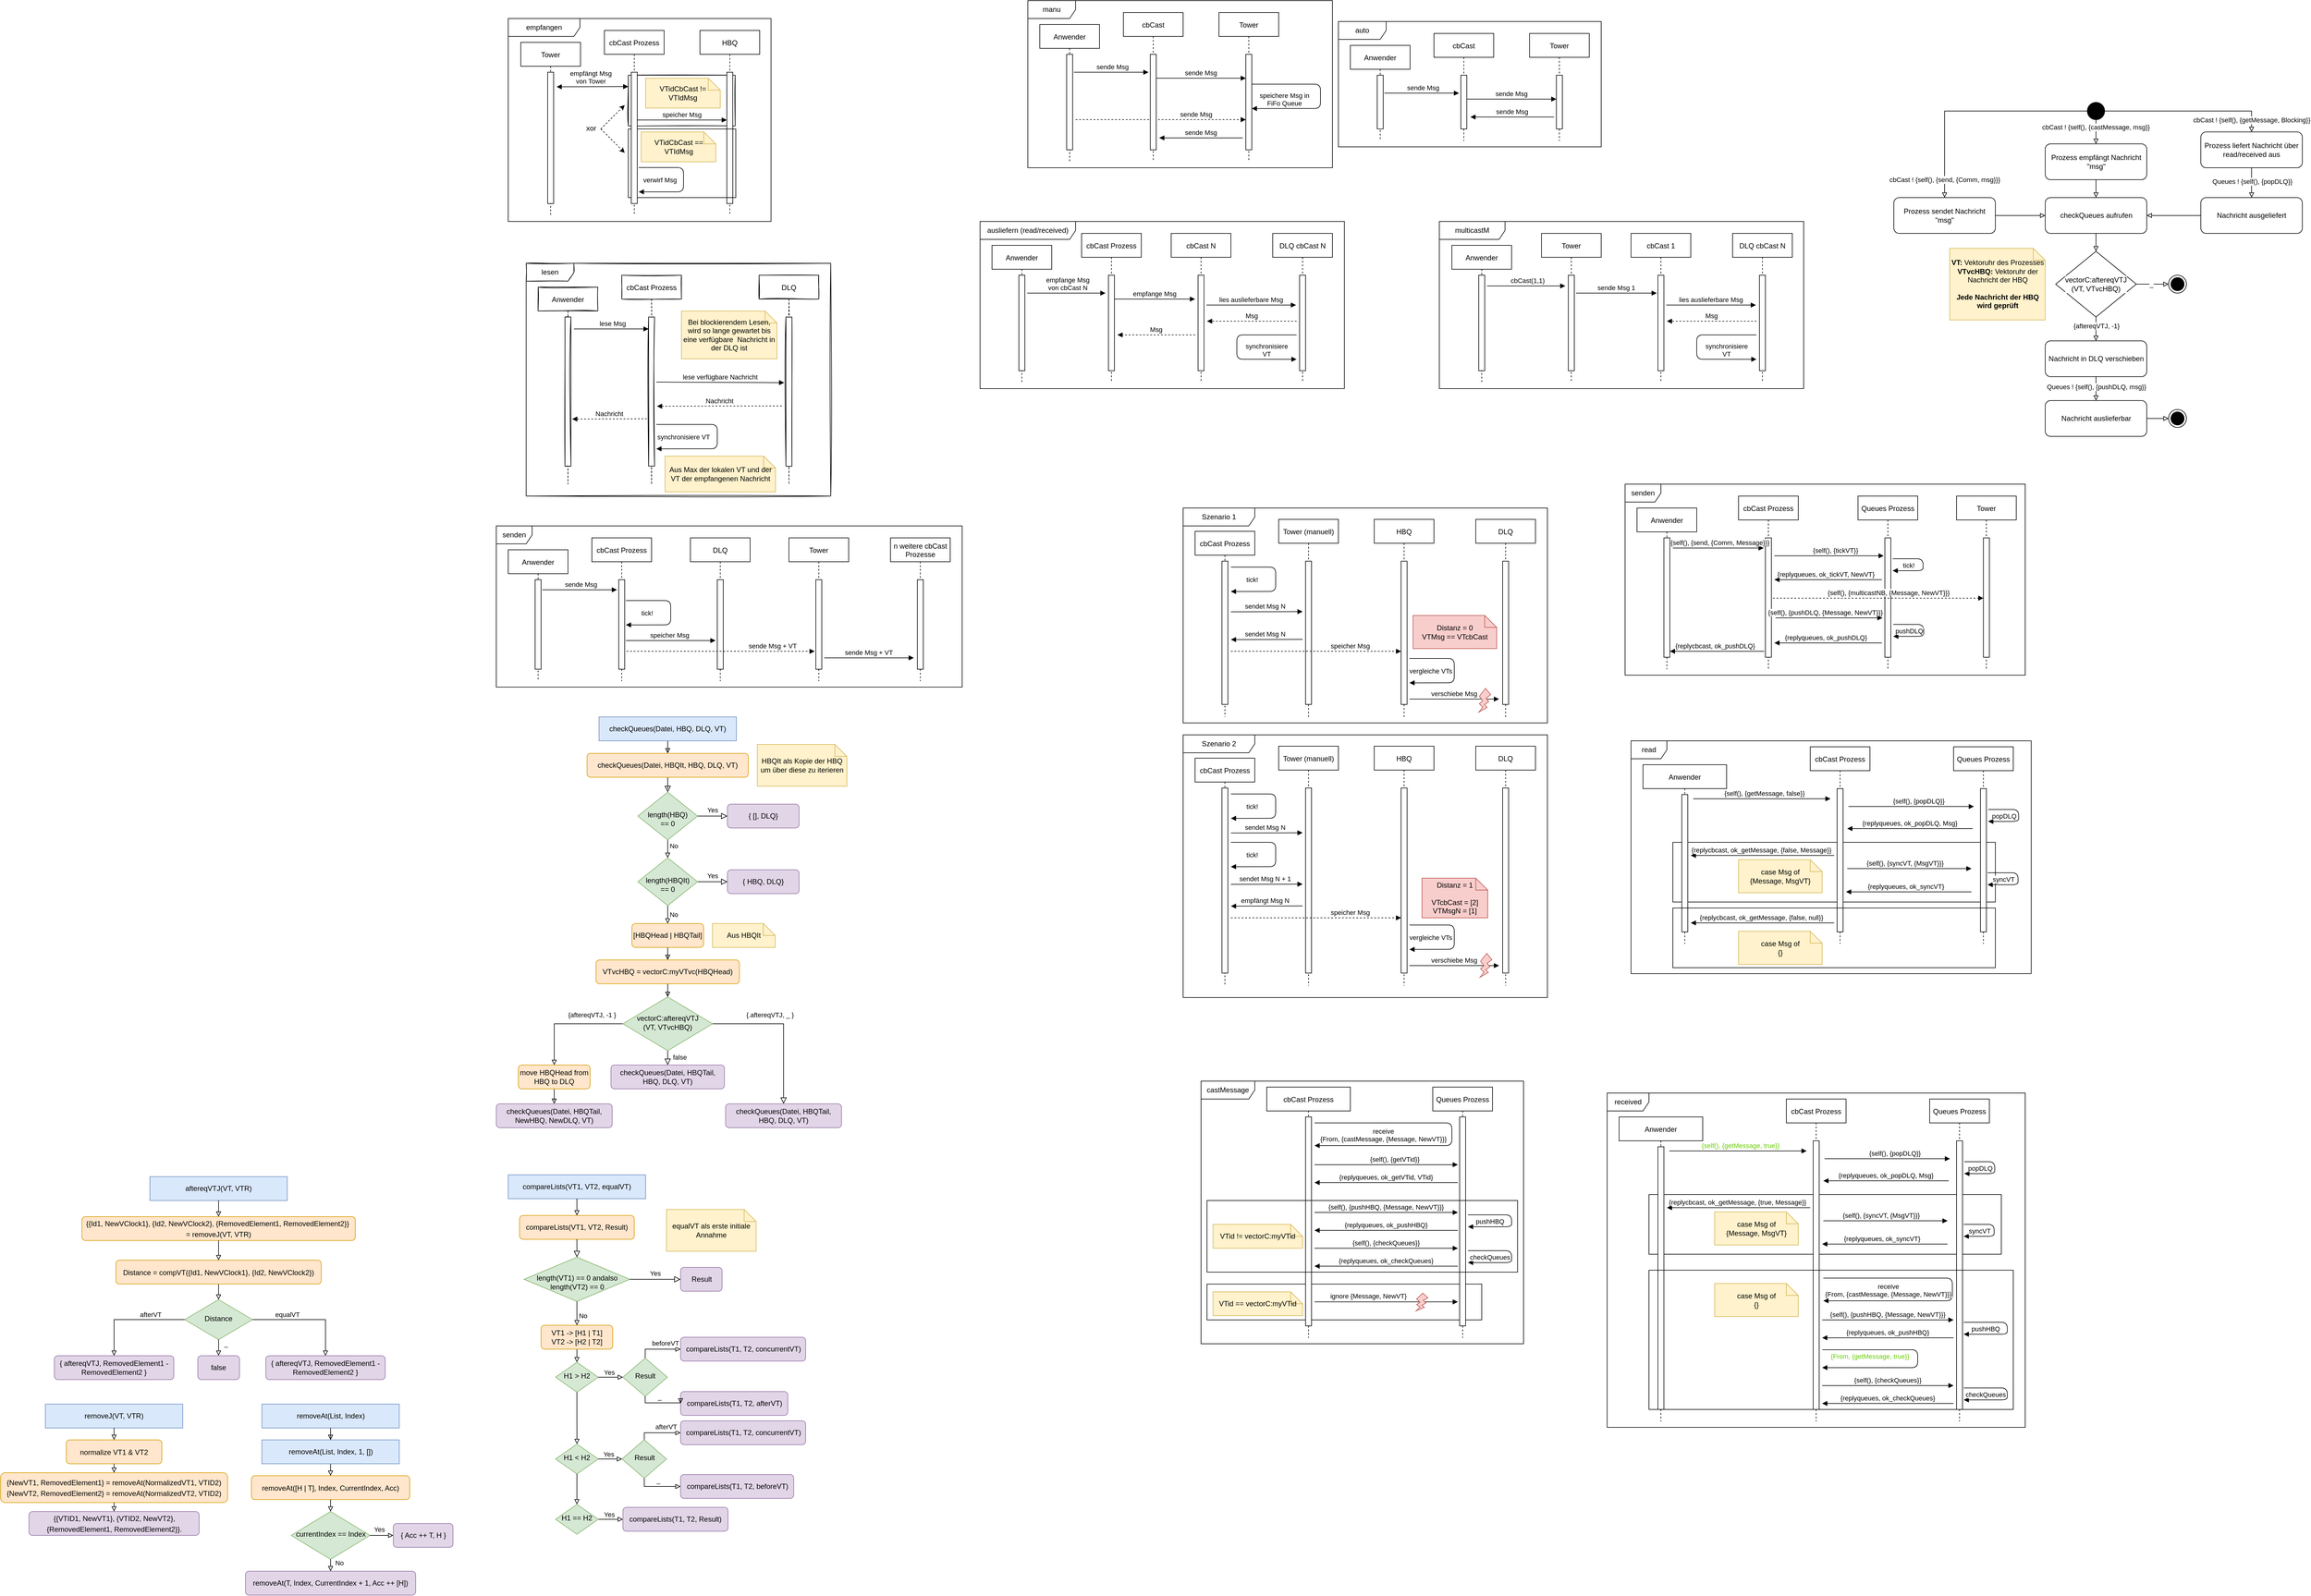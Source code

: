 <mxfile version="15.8.7" type="device"><diagram id="kgpKYQtTHZ0yAKxKKP6v" name="Page-1"><mxGraphModel dx="1519" dy="633" grid="1" gridSize="10" guides="1" tooltips="1" connect="1" arrows="1" fold="1" page="1" pageScale="1" pageWidth="850" pageHeight="1100" math="0" shadow="0"><root><mxCell id="0"/><mxCell id="1" parent="0"/><mxCell id="mBNW3FOgWOewo8QIWIge-110" value="auto" style="shape=umlFrame;whiteSpace=wrap;html=1;sketch=0;width=80;height=30;" parent="1" vertex="1"><mxGeometry x="1460" y="85" width="440" height="210" as="geometry"/></mxCell><mxCell id="mBNW3FOgWOewo8QIWIge-80" value="" style="group" parent="1" vertex="1" connectable="0"><mxGeometry x="100" y="490" width="510" height="390" as="geometry"/></mxCell><mxCell id="mBNW3FOgWOewo8QIWIge-51" value="lesen" style="shape=umlFrame;whiteSpace=wrap;html=1;sketch=1;width=80;height=30;" parent="mBNW3FOgWOewo8QIWIge-80" vertex="1"><mxGeometry width="510" height="390" as="geometry"/></mxCell><mxCell id="mBNW3FOgWOewo8QIWIge-52" value="Anwender" style="shape=umlLifeline;perimeter=lifelinePerimeter;container=1;collapsible=0;recursiveResize=0;rounded=0;shadow=0;strokeWidth=1;sketch=1;" parent="mBNW3FOgWOewo8QIWIge-80" vertex="1"><mxGeometry x="20" y="40" width="100" height="330" as="geometry"/></mxCell><mxCell id="mBNW3FOgWOewo8QIWIge-53" value="" style="points=[];perimeter=orthogonalPerimeter;rounded=0;shadow=0;strokeWidth=1;sketch=1;" parent="mBNW3FOgWOewo8QIWIge-52" vertex="1"><mxGeometry x="45" y="50" width="10" height="250" as="geometry"/></mxCell><mxCell id="mBNW3FOgWOewo8QIWIge-54" value="DLQ" style="shape=umlLifeline;perimeter=lifelinePerimeter;container=1;collapsible=0;recursiveResize=0;rounded=0;shadow=0;strokeWidth=1;sketch=1;" parent="mBNW3FOgWOewo8QIWIge-80" vertex="1"><mxGeometry x="390" y="20" width="100" height="350" as="geometry"/></mxCell><mxCell id="mBNW3FOgWOewo8QIWIge-55" value="" style="points=[];perimeter=orthogonalPerimeter;rounded=0;shadow=0;strokeWidth=1;sketch=1;" parent="mBNW3FOgWOewo8QIWIge-54" vertex="1"><mxGeometry x="45" y="70" width="10" height="250" as="geometry"/></mxCell><mxCell id="mBNW3FOgWOewo8QIWIge-56" value="lese verfügbare Nachricht" style="verticalAlign=bottom;endArrow=block;shadow=0;strokeWidth=1;" parent="mBNW3FOgWOewo8QIWIge-54" edge="1"><mxGeometry relative="1" as="geometry"><mxPoint x="-172" y="179" as="sourcePoint"/><mxPoint x="42" y="180" as="targetPoint"/></mxGeometry></mxCell><mxCell id="mBNW3FOgWOewo8QIWIge-63" value="cbCast Prozess" style="shape=umlLifeline;perimeter=lifelinePerimeter;container=1;collapsible=0;recursiveResize=0;rounded=0;shadow=0;strokeWidth=1;sketch=1;" parent="mBNW3FOgWOewo8QIWIge-80" vertex="1"><mxGeometry x="160" y="20" width="100" height="350" as="geometry"/></mxCell><mxCell id="mBNW3FOgWOewo8QIWIge-64" value="" style="points=[];perimeter=orthogonalPerimeter;rounded=0;shadow=0;strokeWidth=1;sketch=1;" parent="mBNW3FOgWOewo8QIWIge-63" vertex="1"><mxGeometry x="45" y="70" width="10" height="250" as="geometry"/></mxCell><mxCell id="mBNW3FOgWOewo8QIWIge-72" value="Nachricht" style="verticalAlign=bottom;endArrow=none;shadow=0;strokeWidth=1;dashed=1;startArrow=block;startFill=1;endFill=0;" parent="mBNW3FOgWOewo8QIWIge-63" edge="1"><mxGeometry relative="1" as="geometry"><mxPoint x="-83" y="241" as="sourcePoint"/><mxPoint x="42" y="240.5" as="targetPoint"/></mxGeometry></mxCell><mxCell id="mBNW3FOgWOewo8QIWIge-71" value="Nachricht" style="verticalAlign=bottom;endArrow=none;shadow=0;strokeWidth=1;dashed=1;startArrow=block;startFill=1;endFill=0;" parent="mBNW3FOgWOewo8QIWIge-63" edge="1"><mxGeometry relative="1" as="geometry"><mxPoint x="59" y="219.5" as="sourcePoint"/><mxPoint x="269" y="219" as="targetPoint"/></mxGeometry></mxCell><mxCell id="mBNW3FOgWOewo8QIWIge-65" value="lese Msg" style="verticalAlign=bottom;endArrow=block;shadow=0;strokeWidth=1;" parent="mBNW3FOgWOewo8QIWIge-80" edge="1"><mxGeometry x="0.04" relative="1" as="geometry"><mxPoint x="80" y="110" as="sourcePoint"/><mxPoint as="offset"/><mxPoint x="205" y="110" as="targetPoint"/></mxGeometry></mxCell><mxCell id="mBNW3FOgWOewo8QIWIge-69" value="Bei blockierendem Lesen, wird so lange gewartet bis eine verfügbare&amp;nbsp; Nachricht in der DLQ ist" style="shape=note;size=20;whiteSpace=wrap;html=1;fillColor=#fff2cc;strokeColor=#d6b656;" parent="mBNW3FOgWOewo8QIWIge-80" vertex="1"><mxGeometry x="260" y="80" width="160" height="80" as="geometry"/></mxCell><mxCell id="mBNW3FOgWOewo8QIWIge-74" value="synchronisiere VT" style="verticalAlign=bottom;endArrow=block;shadow=0;strokeWidth=1;entryX=1;entryY=0.786;entryDx=0;entryDy=0;entryPerimeter=0;edgeStyle=orthogonalEdgeStyle;" parent="mBNW3FOgWOewo8QIWIge-80" edge="1"><mxGeometry x="0.625" y="-11" relative="1" as="geometry"><mxPoint x="218" y="270" as="sourcePoint"/><mxPoint x="218" y="310.82" as="targetPoint"/><Array as="points"><mxPoint x="320" y="270"/><mxPoint x="320" y="311"/></Array><mxPoint as="offset"/></mxGeometry></mxCell><mxCell id="mBNW3FOgWOewo8QIWIge-76" value="Aus Max der lokalen VT und der VT der empfangenen Nachricht" style="shape=note;size=20;whiteSpace=wrap;html=1;fillColor=#fff2cc;strokeColor=#d6b656;" parent="mBNW3FOgWOewo8QIWIge-80" vertex="1"><mxGeometry x="232.5" y="323" width="185" height="60" as="geometry"/></mxCell><mxCell id="mBNW3FOgWOewo8QIWIge-112" value="" style="group;sketch=0;" parent="1" vertex="1" connectable="0"><mxGeometry x="940" y="50" width="510" height="280" as="geometry"/></mxCell><mxCell id="mBNW3FOgWOewo8QIWIge-83" value="manu" style="shape=umlFrame;whiteSpace=wrap;html=1;sketch=0;width=80;height=30;" parent="mBNW3FOgWOewo8QIWIge-112" vertex="1"><mxGeometry width="510" height="280" as="geometry"/></mxCell><mxCell id="mBNW3FOgWOewo8QIWIge-84" value="Anwender" style="shape=umlLifeline;perimeter=lifelinePerimeter;container=1;collapsible=0;recursiveResize=0;rounded=0;shadow=0;strokeWidth=1;sketch=0;" parent="mBNW3FOgWOewo8QIWIge-112" vertex="1"><mxGeometry x="20" y="40" width="100" height="230" as="geometry"/></mxCell><mxCell id="mBNW3FOgWOewo8QIWIge-85" value="" style="points=[];perimeter=orthogonalPerimeter;rounded=0;shadow=0;strokeWidth=1;sketch=0;" parent="mBNW3FOgWOewo8QIWIge-84" vertex="1"><mxGeometry x="45" y="50" width="10" height="160" as="geometry"/></mxCell><mxCell id="mBNW3FOgWOewo8QIWIge-86" value="Tower" style="shape=umlLifeline;perimeter=lifelinePerimeter;container=1;collapsible=0;recursiveResize=0;rounded=0;shadow=0;strokeWidth=1;sketch=0;" parent="mBNW3FOgWOewo8QIWIge-112" vertex="1"><mxGeometry x="320" y="20" width="100" height="250" as="geometry"/></mxCell><mxCell id="mBNW3FOgWOewo8QIWIge-87" value="" style="points=[];perimeter=orthogonalPerimeter;rounded=0;shadow=0;strokeWidth=1;sketch=0;" parent="mBNW3FOgWOewo8QIWIge-86" vertex="1"><mxGeometry x="45" y="70" width="10" height="160" as="geometry"/></mxCell><mxCell id="mBNW3FOgWOewo8QIWIge-94" value="speichere Msg in &#10;FiFo Queue" style="verticalAlign=bottom;endArrow=block;shadow=0;strokeWidth=1;entryX=1;entryY=0.786;entryDx=0;entryDy=0;entryPerimeter=0;edgeStyle=orthogonalEdgeStyle;sketch=0;" parent="mBNW3FOgWOewo8QIWIge-86" edge="1"><mxGeometry x="0.594" relative="1" as="geometry"><mxPoint x="55" y="120" as="sourcePoint"/><mxPoint x="55" y="160.82" as="targetPoint"/><Array as="points"><mxPoint x="170" y="120"/><mxPoint x="170" y="161"/></Array><mxPoint as="offset"/></mxGeometry></mxCell><mxCell id="mBNW3FOgWOewo8QIWIge-98" value="sende Msg" style="verticalAlign=bottom;endArrow=block;shadow=0;strokeWidth=1;dashed=1;sketch=0;" parent="mBNW3FOgWOewo8QIWIge-86" edge="1"><mxGeometry x="0.417" relative="1" as="geometry"><mxPoint x="-240" y="179.41" as="sourcePoint"/><mxPoint as="offset"/><mxPoint x="45" y="179.41" as="targetPoint"/></mxGeometry></mxCell><mxCell id="mBNW3FOgWOewo8QIWIge-96" value="sende Msg" style="verticalAlign=bottom;endArrow=block;shadow=0;strokeWidth=1;sketch=0;" parent="mBNW3FOgWOewo8QIWIge-86" edge="1"><mxGeometry relative="1" as="geometry"><mxPoint x="40" y="210" as="sourcePoint"/><mxPoint x="-100" y="210" as="targetPoint"/></mxGeometry></mxCell><mxCell id="mBNW3FOgWOewo8QIWIge-90" value="cbCast" style="shape=umlLifeline;perimeter=lifelinePerimeter;container=1;collapsible=0;recursiveResize=0;rounded=0;shadow=0;strokeWidth=1;sketch=0;" parent="mBNW3FOgWOewo8QIWIge-112" vertex="1"><mxGeometry x="160" y="20" width="100" height="250" as="geometry"/></mxCell><mxCell id="mBNW3FOgWOewo8QIWIge-91" value="" style="points=[];perimeter=orthogonalPerimeter;rounded=0;shadow=0;strokeWidth=1;sketch=0;" parent="mBNW3FOgWOewo8QIWIge-90" vertex="1"><mxGeometry x="45" y="70" width="10" height="160" as="geometry"/></mxCell><mxCell id="mBNW3FOgWOewo8QIWIge-92" value="sende Msg" style="verticalAlign=bottom;endArrow=block;shadow=0;strokeWidth=1;sketch=0;" parent="mBNW3FOgWOewo8QIWIge-90" edge="1"><mxGeometry relative="1" as="geometry"><mxPoint x="55" y="110.0" as="sourcePoint"/><mxPoint x="205" y="110" as="targetPoint"/></mxGeometry></mxCell><mxCell id="mBNW3FOgWOewo8QIWIge-93" value="sende Msg" style="verticalAlign=bottom;endArrow=block;shadow=0;strokeWidth=1;sketch=0;" parent="mBNW3FOgWOewo8QIWIge-90" edge="1"><mxGeometry x="0.04" relative="1" as="geometry"><mxPoint x="-83" y="100" as="sourcePoint"/><mxPoint as="offset"/><mxPoint x="42" y="100" as="targetPoint"/></mxGeometry></mxCell><mxCell id="mBNW3FOgWOewo8QIWIge-99" value="Anwender" style="shape=umlLifeline;perimeter=lifelinePerimeter;container=1;collapsible=0;recursiveResize=0;rounded=0;shadow=0;strokeWidth=1;sketch=0;" parent="1" vertex="1"><mxGeometry x="1480" y="125" width="100" height="160" as="geometry"/></mxCell><mxCell id="mBNW3FOgWOewo8QIWIge-100" value="" style="points=[];perimeter=orthogonalPerimeter;rounded=0;shadow=0;strokeWidth=1;sketch=0;" parent="mBNW3FOgWOewo8QIWIge-99" vertex="1"><mxGeometry x="45" y="50" width="10" height="90" as="geometry"/></mxCell><mxCell id="mBNW3FOgWOewo8QIWIge-102" value="Tower" style="shape=umlLifeline;perimeter=lifelinePerimeter;container=1;collapsible=0;recursiveResize=0;rounded=0;shadow=0;strokeWidth=1;sketch=0;" parent="1" vertex="1"><mxGeometry x="1780" y="105" width="100" height="180" as="geometry"/></mxCell><mxCell id="mBNW3FOgWOewo8QIWIge-103" value="" style="points=[];perimeter=orthogonalPerimeter;rounded=0;shadow=0;strokeWidth=1;sketch=0;" parent="mBNW3FOgWOewo8QIWIge-102" vertex="1"><mxGeometry x="45" y="70" width="10" height="90" as="geometry"/></mxCell><mxCell id="mBNW3FOgWOewo8QIWIge-109" value="sende Msg" style="verticalAlign=bottom;endArrow=block;shadow=0;strokeWidth=1;sketch=0;" parent="mBNW3FOgWOewo8QIWIge-102" edge="1"><mxGeometry relative="1" as="geometry"><mxPoint x="41" y="140" as="sourcePoint"/><mxPoint x="-99" y="140" as="targetPoint"/></mxGeometry></mxCell><mxCell id="mBNW3FOgWOewo8QIWIge-105" value="cbCast" style="shape=umlLifeline;perimeter=lifelinePerimeter;container=1;collapsible=0;recursiveResize=0;rounded=0;shadow=0;strokeWidth=1;sketch=0;" parent="1" vertex="1"><mxGeometry x="1620" y="105" width="100" height="180" as="geometry"/></mxCell><mxCell id="mBNW3FOgWOewo8QIWIge-106" value="" style="points=[];perimeter=orthogonalPerimeter;rounded=0;shadow=0;strokeWidth=1;sketch=0;" parent="mBNW3FOgWOewo8QIWIge-105" vertex="1"><mxGeometry x="45" y="70" width="10" height="90" as="geometry"/></mxCell><mxCell id="mBNW3FOgWOewo8QIWIge-107" value="sende Msg" style="verticalAlign=bottom;endArrow=block;shadow=0;strokeWidth=1;sketch=0;" parent="mBNW3FOgWOewo8QIWIge-105" edge="1"><mxGeometry relative="1" as="geometry"><mxPoint x="55" y="110.0" as="sourcePoint"/><mxPoint x="205" y="110" as="targetPoint"/></mxGeometry></mxCell><mxCell id="mBNW3FOgWOewo8QIWIge-108" value="sende Msg" style="verticalAlign=bottom;endArrow=block;shadow=0;strokeWidth=1;sketch=0;" parent="mBNW3FOgWOewo8QIWIge-105" edge="1"><mxGeometry x="0.04" relative="1" as="geometry"><mxPoint x="-83" y="100" as="sourcePoint"/><mxPoint as="offset"/><mxPoint x="42" y="100" as="targetPoint"/></mxGeometry></mxCell><mxCell id="mBNW3FOgWOewo8QIWIge-184" value="ausliefern (read/received)" style="shape=umlFrame;whiteSpace=wrap;html=1;sketch=0;width=160;height=30;" parent="1" vertex="1"><mxGeometry x="860" y="420" width="610" height="280" as="geometry"/></mxCell><mxCell id="mBNW3FOgWOewo8QIWIge-185" value="Anwender" style="shape=umlLifeline;perimeter=lifelinePerimeter;container=1;collapsible=0;recursiveResize=0;rounded=0;shadow=0;strokeWidth=1;sketch=0;" parent="1" vertex="1"><mxGeometry x="880" y="460" width="100" height="230" as="geometry"/></mxCell><mxCell id="mBNW3FOgWOewo8QIWIge-186" value="" style="points=[];perimeter=orthogonalPerimeter;rounded=0;shadow=0;strokeWidth=1;sketch=0;" parent="mBNW3FOgWOewo8QIWIge-185" vertex="1"><mxGeometry x="45" y="50" width="10" height="160" as="geometry"/></mxCell><mxCell id="mBNW3FOgWOewo8QIWIge-187" value="cbCast N" style="shape=umlLifeline;perimeter=lifelinePerimeter;container=1;collapsible=0;recursiveResize=0;rounded=0;shadow=0;strokeWidth=1;sketch=0;" parent="1" vertex="1"><mxGeometry x="1180" y="440" width="100" height="250" as="geometry"/></mxCell><mxCell id="mBNW3FOgWOewo8QIWIge-188" value="" style="points=[];perimeter=orthogonalPerimeter;rounded=0;shadow=0;strokeWidth=1;sketch=0;" parent="mBNW3FOgWOewo8QIWIge-187" vertex="1"><mxGeometry x="45" y="70" width="10" height="160" as="geometry"/></mxCell><mxCell id="mBNW3FOgWOewo8QIWIge-189" value="lies auslieferbare Msg" style="verticalAlign=bottom;endArrow=block;shadow=0;strokeWidth=1;" parent="mBNW3FOgWOewo8QIWIge-187" edge="1"><mxGeometry relative="1" as="geometry"><mxPoint x="59" y="120" as="sourcePoint"/><mxPoint x="209" y="120" as="targetPoint"/></mxGeometry></mxCell><mxCell id="mBNW3FOgWOewo8QIWIge-190" value="DLQ cbCast N" style="shape=umlLifeline;perimeter=lifelinePerimeter;container=1;collapsible=0;recursiveResize=0;rounded=0;shadow=0;strokeWidth=1;sketch=0;" parent="1" vertex="1"><mxGeometry x="1350" y="440" width="100" height="250" as="geometry"/></mxCell><mxCell id="mBNW3FOgWOewo8QIWIge-191" value="" style="points=[];perimeter=orthogonalPerimeter;rounded=0;shadow=0;strokeWidth=1;sketch=0;" parent="mBNW3FOgWOewo8QIWIge-190" vertex="1"><mxGeometry x="45" y="70" width="10" height="160" as="geometry"/></mxCell><mxCell id="mBNW3FOgWOewo8QIWIge-192" value="cbCast Prozess" style="shape=umlLifeline;perimeter=lifelinePerimeter;container=1;collapsible=0;recursiveResize=0;rounded=0;shadow=0;strokeWidth=1;sketch=0;" parent="1" vertex="1"><mxGeometry x="1030" y="440" width="100" height="250" as="geometry"/></mxCell><mxCell id="mBNW3FOgWOewo8QIWIge-193" value="" style="points=[];perimeter=orthogonalPerimeter;rounded=0;shadow=0;strokeWidth=1;sketch=0;" parent="mBNW3FOgWOewo8QIWIge-192" vertex="1"><mxGeometry x="45" y="70" width="10" height="160" as="geometry"/></mxCell><mxCell id="mBNW3FOgWOewo8QIWIge-194" value="empfange Msg" style="verticalAlign=bottom;endArrow=block;shadow=0;strokeWidth=1;" parent="mBNW3FOgWOewo8QIWIge-192" edge="1"><mxGeometry relative="1" as="geometry"><mxPoint x="55" y="110.0" as="sourcePoint"/><mxPoint x="190" y="110" as="targetPoint"/></mxGeometry></mxCell><mxCell id="mBNW3FOgWOewo8QIWIge-195" value="empfange Msg &#10;von cbCast N" style="verticalAlign=bottom;endArrow=block;shadow=0;strokeWidth=1;" parent="mBNW3FOgWOewo8QIWIge-192" edge="1"><mxGeometry x="0.04" relative="1" as="geometry"><mxPoint x="-91" y="100" as="sourcePoint"/><mxPoint as="offset"/><mxPoint x="40" y="100" as="targetPoint"/></mxGeometry></mxCell><mxCell id="mBNW3FOgWOewo8QIWIge-196" value="Msg" style="verticalAlign=bottom;endArrow=block;shadow=0;strokeWidth=1;dashed=1;" parent="mBNW3FOgWOewo8QIWIge-192" edge="1"><mxGeometry relative="1" as="geometry"><mxPoint x="190" y="170" as="sourcePoint"/><mxPoint x="60" y="170" as="targetPoint"/></mxGeometry></mxCell><mxCell id="mBNW3FOgWOewo8QIWIge-197" value="synchronisiere &#10;VT" style="verticalAlign=bottom;endArrow=block;shadow=0;strokeWidth=1;entryX=1;entryY=0.786;entryDx=0;entryDy=0;entryPerimeter=0;edgeStyle=orthogonalEdgeStyle;sketch=0;" parent="1" edge="1"><mxGeometry x="0.585" relative="1" as="geometry"><mxPoint x="1389.94" y="610" as="sourcePoint"/><mxPoint x="1389.94" y="650.82" as="targetPoint"/><Array as="points"><mxPoint x="1289.94" y="610"/><mxPoint x="1289.94" y="651"/></Array><mxPoint as="offset"/></mxGeometry></mxCell><mxCell id="mBNW3FOgWOewo8QIWIge-198" value="Msg" style="verticalAlign=bottom;endArrow=block;shadow=0;strokeWidth=1;dashed=1;sketch=0;" parent="1" edge="1"><mxGeometry relative="1" as="geometry"><mxPoint x="1390" y="587" as="sourcePoint"/><mxPoint x="1240" y="587" as="targetPoint"/></mxGeometry></mxCell><mxCell id="58kfiwEfr0_vISHWHB3a-18" value="&lt;span&gt;Szenario 2&lt;/span&gt;" style="shape=umlFrame;whiteSpace=wrap;html=1;sketch=0;width=120;height=30;" parent="1" vertex="1"><mxGeometry x="1200" y="1280" width="610" height="440" as="geometry"/></mxCell><mxCell id="58kfiwEfr0_vISHWHB3a-19" value="cbCast Prozess" style="shape=umlLifeline;perimeter=lifelinePerimeter;container=1;collapsible=0;recursiveResize=0;rounded=0;shadow=0;strokeWidth=1;sketch=0;" parent="1" vertex="1"><mxGeometry x="1220" y="1319" width="100" height="381" as="geometry"/></mxCell><mxCell id="58kfiwEfr0_vISHWHB3a-20" value="" style="points=[];perimeter=orthogonalPerimeter;rounded=0;shadow=0;strokeWidth=1;sketch=0;" parent="58kfiwEfr0_vISHWHB3a-19" vertex="1"><mxGeometry x="45" y="50" width="10" height="310" as="geometry"/></mxCell><mxCell id="58kfiwEfr0_vISHWHB3a-21" value="empfängt Msg N" style="verticalAlign=bottom;endArrow=block;shadow=0;strokeWidth=1;sketch=0;startArrow=none;startFill=0;endFill=1;" parent="58kfiwEfr0_vISHWHB3a-19" edge="1"><mxGeometry x="0.04" relative="1" as="geometry"><mxPoint x="180" y="247.5" as="sourcePoint"/><mxPoint as="offset"/><mxPoint x="60" y="247.91" as="targetPoint"/></mxGeometry></mxCell><mxCell id="58kfiwEfr0_vISHWHB3a-22" value="sendet Msg N" style="verticalAlign=bottom;endArrow=none;shadow=0;strokeWidth=1;sketch=0;startArrow=block;startFill=1;endFill=0;" parent="58kfiwEfr0_vISHWHB3a-19" edge="1"><mxGeometry x="0.04" relative="1" as="geometry"><mxPoint x="180" y="125" as="sourcePoint"/><mxPoint as="offset"/><mxPoint x="60" y="125.41" as="targetPoint"/></mxGeometry></mxCell><mxCell id="58kfiwEfr0_vISHWHB3a-23" value="sendet Msg N + 1" style="verticalAlign=bottom;endArrow=none;shadow=0;strokeWidth=1;sketch=0;startArrow=block;startFill=1;endFill=0;" parent="58kfiwEfr0_vISHWHB3a-19" edge="1"><mxGeometry x="0.04" relative="1" as="geometry"><mxPoint x="180" y="211" as="sourcePoint"/><mxPoint as="offset"/><mxPoint x="60" y="211.41" as="targetPoint"/></mxGeometry></mxCell><mxCell id="58kfiwEfr0_vISHWHB3a-24" value="tick!" style="verticalAlign=bottom;endArrow=block;shadow=0;strokeWidth=1;entryX=1;entryY=0.786;entryDx=0;entryDy=0;entryPerimeter=0;edgeStyle=orthogonalEdgeStyle;sketch=0;" parent="58kfiwEfr0_vISHWHB3a-19" edge="1"><mxGeometry x="0.625" y="-11" relative="1" as="geometry"><mxPoint x="60" y="141" as="sourcePoint"/><mxPoint x="60" y="181.82" as="targetPoint"/><Array as="points"><mxPoint x="135" y="141"/><mxPoint x="135" y="182"/></Array><mxPoint as="offset"/></mxGeometry></mxCell><mxCell id="58kfiwEfr0_vISHWHB3a-25" value="HBQ" style="shape=umlLifeline;perimeter=lifelinePerimeter;container=1;collapsible=0;recursiveResize=0;rounded=0;shadow=0;strokeWidth=1;sketch=0;" parent="1" vertex="1"><mxGeometry x="1520" y="1299" width="100" height="401" as="geometry"/></mxCell><mxCell id="58kfiwEfr0_vISHWHB3a-26" value="" style="points=[];perimeter=orthogonalPerimeter;rounded=0;shadow=0;strokeWidth=1;sketch=0;" parent="58kfiwEfr0_vISHWHB3a-25" vertex="1"><mxGeometry x="45" y="70" width="10" height="310" as="geometry"/></mxCell><mxCell id="58kfiwEfr0_vISHWHB3a-27" value="vergleiche VTs" style="verticalAlign=bottom;endArrow=block;shadow=0;strokeWidth=1;entryX=1;entryY=0.786;entryDx=0;entryDy=0;entryPerimeter=0;edgeStyle=orthogonalEdgeStyle;sketch=0;" parent="58kfiwEfr0_vISHWHB3a-25" edge="1"><mxGeometry x="0.625" y="-11" relative="1" as="geometry"><mxPoint x="59" y="299.5" as="sourcePoint"/><mxPoint x="59" y="340.32" as="targetPoint"/><Array as="points"><mxPoint x="134" y="299.5"/><mxPoint x="134" y="340.5"/></Array><mxPoint as="offset"/></mxGeometry></mxCell><mxCell id="58kfiwEfr0_vISHWHB3a-28" value="verschiebe Msg" style="verticalAlign=bottom;endArrow=block;shadow=0;strokeWidth=1;sketch=0;" parent="58kfiwEfr0_vISHWHB3a-25" edge="1"><mxGeometry relative="1" as="geometry"><mxPoint x="59" y="367.5" as="sourcePoint"/><mxPoint x="209" y="367.5" as="targetPoint"/></mxGeometry></mxCell><mxCell id="58kfiwEfr0_vISHWHB3a-29" value="DLQ" style="shape=umlLifeline;perimeter=lifelinePerimeter;container=1;collapsible=0;recursiveResize=0;rounded=0;shadow=0;strokeWidth=1;sketch=0;" parent="1" vertex="1"><mxGeometry x="1690" y="1299" width="100" height="401" as="geometry"/></mxCell><mxCell id="58kfiwEfr0_vISHWHB3a-30" value="" style="points=[];perimeter=orthogonalPerimeter;rounded=0;shadow=0;strokeWidth=1;sketch=0;" parent="58kfiwEfr0_vISHWHB3a-29" vertex="1"><mxGeometry x="45" y="70" width="10" height="310" as="geometry"/></mxCell><mxCell id="58kfiwEfr0_vISHWHB3a-31" value="Tower (manuell)" style="shape=umlLifeline;perimeter=lifelinePerimeter;container=1;collapsible=0;recursiveResize=0;rounded=0;shadow=0;strokeWidth=1;sketch=0;" parent="1" vertex="1"><mxGeometry x="1360" y="1299" width="100" height="401" as="geometry"/></mxCell><mxCell id="58kfiwEfr0_vISHWHB3a-32" value="" style="points=[];perimeter=orthogonalPerimeter;rounded=0;shadow=0;strokeWidth=1;sketch=0;" parent="58kfiwEfr0_vISHWHB3a-31" vertex="1"><mxGeometry x="45" y="70" width="10" height="310" as="geometry"/></mxCell><mxCell id="58kfiwEfr0_vISHWHB3a-33" value="Distanz = 1&lt;br&gt;&lt;br&gt;VTcbCast = [2]&lt;br&gt;VTMsgN = [1]" style="shape=note;size=20;whiteSpace=wrap;html=1;fillColor=#f8cecc;strokeColor=#b85450;sketch=0;" parent="1" vertex="1"><mxGeometry x="1600" y="1520" width="110" height="66.5" as="geometry"/></mxCell><mxCell id="58kfiwEfr0_vISHWHB3a-34" value="tick!" style="verticalAlign=bottom;endArrow=block;shadow=0;strokeWidth=1;entryX=1;entryY=0.786;entryDx=0;entryDy=0;entryPerimeter=0;edgeStyle=orthogonalEdgeStyle;sketch=0;" parent="1" edge="1"><mxGeometry x="0.625" y="-11" relative="1" as="geometry"><mxPoint x="1280" y="1379" as="sourcePoint"/><mxPoint x="1280" y="1419.82" as="targetPoint"/><Array as="points"><mxPoint x="1355" y="1379"/><mxPoint x="1355" y="1420"/></Array><mxPoint as="offset"/></mxGeometry></mxCell><mxCell id="58kfiwEfr0_vISHWHB3a-35" value="speicher Msg" style="verticalAlign=bottom;endArrow=block;shadow=0;strokeWidth=1;sketch=0;dashed=1;" parent="1" edge="1"><mxGeometry x="0.404" relative="1" as="geometry"><mxPoint x="1280" y="1586.5" as="sourcePoint"/><mxPoint x="1565" y="1586.5" as="targetPoint"/><mxPoint as="offset"/></mxGeometry></mxCell><mxCell id="58kfiwEfr0_vISHWHB3a-36" value="" style="verticalLabelPosition=bottom;verticalAlign=top;html=1;shape=mxgraph.basic.flash;sketch=0;fillColor=#f8cecc;strokeColor=#b85450;" parent="1" vertex="1"><mxGeometry x="1697" y="1646" width="20" height="40" as="geometry"/></mxCell><mxCell id="58kfiwEfr0_vISHWHB3a-37" value="Szenario 1" style="shape=umlFrame;whiteSpace=wrap;html=1;sketch=0;width=120;height=30;" parent="1" vertex="1"><mxGeometry x="1200" y="900" width="610" height="360" as="geometry"/></mxCell><mxCell id="58kfiwEfr0_vISHWHB3a-38" value="cbCast Prozess" style="shape=umlLifeline;perimeter=lifelinePerimeter;container=1;collapsible=0;recursiveResize=0;rounded=0;shadow=0;strokeWidth=1;sketch=0;" parent="1" vertex="1"><mxGeometry x="1220" y="939" width="100" height="311" as="geometry"/></mxCell><mxCell id="58kfiwEfr0_vISHWHB3a-39" value="" style="points=[];perimeter=orthogonalPerimeter;rounded=0;shadow=0;strokeWidth=1;sketch=0;" parent="58kfiwEfr0_vISHWHB3a-38" vertex="1"><mxGeometry x="45" y="50" width="10" height="240" as="geometry"/></mxCell><mxCell id="58kfiwEfr0_vISHWHB3a-40" value="sendet Msg N" style="verticalAlign=bottom;endArrow=block;shadow=0;strokeWidth=1;sketch=0;startArrow=none;startFill=0;endFill=1;" parent="58kfiwEfr0_vISHWHB3a-38" edge="1"><mxGeometry x="0.04" relative="1" as="geometry"><mxPoint x="180" y="181" as="sourcePoint"/><mxPoint as="offset"/><mxPoint x="60" y="181.41" as="targetPoint"/></mxGeometry></mxCell><mxCell id="58kfiwEfr0_vISHWHB3a-41" value="HBQ" style="shape=umlLifeline;perimeter=lifelinePerimeter;container=1;collapsible=0;recursiveResize=0;rounded=0;shadow=0;strokeWidth=1;sketch=0;" parent="1" vertex="1"><mxGeometry x="1520" y="919" width="100" height="331" as="geometry"/></mxCell><mxCell id="58kfiwEfr0_vISHWHB3a-42" value="" style="points=[];perimeter=orthogonalPerimeter;rounded=0;shadow=0;strokeWidth=1;sketch=0;" parent="58kfiwEfr0_vISHWHB3a-41" vertex="1"><mxGeometry x="45" y="70" width="10" height="240" as="geometry"/></mxCell><mxCell id="58kfiwEfr0_vISHWHB3a-43" value="vergleiche VTs" style="verticalAlign=bottom;endArrow=block;shadow=0;strokeWidth=1;entryX=1;entryY=0.786;entryDx=0;entryDy=0;entryPerimeter=0;edgeStyle=orthogonalEdgeStyle;sketch=0;" parent="58kfiwEfr0_vISHWHB3a-41" edge="1"><mxGeometry x="0.625" y="-11" relative="1" as="geometry"><mxPoint x="59" y="233" as="sourcePoint"/><mxPoint x="59" y="273.82" as="targetPoint"/><Array as="points"><mxPoint x="134" y="233"/><mxPoint x="134" y="274"/></Array><mxPoint as="offset"/></mxGeometry></mxCell><mxCell id="58kfiwEfr0_vISHWHB3a-44" value="verschiebe Msg" style="verticalAlign=bottom;endArrow=block;shadow=0;strokeWidth=1;sketch=0;" parent="58kfiwEfr0_vISHWHB3a-41" edge="1"><mxGeometry relative="1" as="geometry"><mxPoint x="59" y="301.0" as="sourcePoint"/><mxPoint x="209" y="301" as="targetPoint"/></mxGeometry></mxCell><mxCell id="58kfiwEfr0_vISHWHB3a-45" value="DLQ" style="shape=umlLifeline;perimeter=lifelinePerimeter;container=1;collapsible=0;recursiveResize=0;rounded=0;shadow=0;strokeWidth=1;sketch=0;" parent="1" vertex="1"><mxGeometry x="1690" y="919" width="100" height="331" as="geometry"/></mxCell><mxCell id="58kfiwEfr0_vISHWHB3a-46" value="" style="points=[];perimeter=orthogonalPerimeter;rounded=0;shadow=0;strokeWidth=1;sketch=0;" parent="58kfiwEfr0_vISHWHB3a-45" vertex="1"><mxGeometry x="45" y="70" width="10" height="240" as="geometry"/></mxCell><mxCell id="58kfiwEfr0_vISHWHB3a-47" value="Tower (manuell)" style="shape=umlLifeline;perimeter=lifelinePerimeter;container=1;collapsible=0;recursiveResize=0;rounded=0;shadow=0;strokeWidth=1;sketch=0;" parent="1" vertex="1"><mxGeometry x="1360" y="919" width="100" height="331" as="geometry"/></mxCell><mxCell id="58kfiwEfr0_vISHWHB3a-48" value="" style="points=[];perimeter=orthogonalPerimeter;rounded=0;shadow=0;strokeWidth=1;sketch=0;" parent="58kfiwEfr0_vISHWHB3a-47" vertex="1"><mxGeometry x="45" y="70" width="10" height="240" as="geometry"/></mxCell><mxCell id="58kfiwEfr0_vISHWHB3a-49" value="Distanz = 0&lt;br&gt;VTMsg == VTcbCast" style="shape=note;size=20;whiteSpace=wrap;html=1;fillColor=#f8cecc;strokeColor=#b85450;sketch=0;" parent="1" vertex="1"><mxGeometry x="1585" y="1080" width="140" height="55.5" as="geometry"/></mxCell><mxCell id="58kfiwEfr0_vISHWHB3a-50" value="sendet Msg N" style="verticalAlign=bottom;endArrow=none;shadow=0;strokeWidth=1;sketch=0;startArrow=block;startFill=1;endFill=0;" parent="1" edge="1"><mxGeometry x="0.04" relative="1" as="geometry"><mxPoint x="1400" y="1073.5" as="sourcePoint"/><mxPoint as="offset"/><mxPoint x="1280" y="1073.91" as="targetPoint"/></mxGeometry></mxCell><mxCell id="58kfiwEfr0_vISHWHB3a-51" value="tick!" style="verticalAlign=bottom;endArrow=block;shadow=0;strokeWidth=1;entryX=1;entryY=0.786;entryDx=0;entryDy=0;entryPerimeter=0;edgeStyle=orthogonalEdgeStyle;sketch=0;" parent="1" edge="1"><mxGeometry x="0.625" y="-11" relative="1" as="geometry"><mxPoint x="1280" y="999" as="sourcePoint"/><mxPoint x="1280" y="1039.82" as="targetPoint"/><Array as="points"><mxPoint x="1355" y="999"/><mxPoint x="1355" y="1040"/></Array><mxPoint as="offset"/></mxGeometry></mxCell><mxCell id="58kfiwEfr0_vISHWHB3a-52" value="speicher Msg" style="verticalAlign=bottom;endArrow=block;shadow=0;strokeWidth=1;sketch=0;dashed=1;" parent="1" edge="1"><mxGeometry x="0.404" relative="1" as="geometry"><mxPoint x="1280" y="1140" as="sourcePoint"/><mxPoint x="1565" y="1140" as="targetPoint"/><mxPoint as="offset"/></mxGeometry></mxCell><mxCell id="58kfiwEfr0_vISHWHB3a-53" value="" style="verticalLabelPosition=bottom;verticalAlign=top;html=1;shape=mxgraph.basic.flash;sketch=0;fillColor=#f8cecc;strokeColor=#b85450;" parent="1" vertex="1"><mxGeometry x="1695" y="1202" width="20" height="40" as="geometry"/></mxCell><mxCell id="58kfiwEfr0_vISHWHB3a-54" value="" style="group" parent="1" vertex="1" connectable="0"><mxGeometry x="50" y="930" width="780" height="270" as="geometry"/></mxCell><mxCell id="mBNW3FOgWOewo8QIWIge-137" value="senden" style="shape=umlFrame;whiteSpace=wrap;html=1;sketch=0;gradientColor=none;" parent="58kfiwEfr0_vISHWHB3a-54" vertex="1"><mxGeometry width="780" height="270" as="geometry"/></mxCell><mxCell id="mBNW3FOgWOewo8QIWIge-138" value="Anwender" style="shape=umlLifeline;perimeter=lifelinePerimeter;container=1;collapsible=0;recursiveResize=0;rounded=0;shadow=0;strokeWidth=1;sketch=0;" parent="58kfiwEfr0_vISHWHB3a-54" vertex="1"><mxGeometry x="20" y="40" width="100" height="220" as="geometry"/></mxCell><mxCell id="mBNW3FOgWOewo8QIWIge-139" value="" style="points=[];perimeter=orthogonalPerimeter;rounded=0;shadow=0;strokeWidth=1;sketch=0;" parent="mBNW3FOgWOewo8QIWIge-138" vertex="1"><mxGeometry x="45" y="50" width="10" height="150" as="geometry"/></mxCell><mxCell id="mBNW3FOgWOewo8QIWIge-140" value="DLQ" style="shape=umlLifeline;perimeter=lifelinePerimeter;container=1;collapsible=0;recursiveResize=0;rounded=0;shadow=0;strokeWidth=1;sketch=0;" parent="58kfiwEfr0_vISHWHB3a-54" vertex="1"><mxGeometry x="325" y="20" width="100" height="240" as="geometry"/></mxCell><mxCell id="mBNW3FOgWOewo8QIWIge-141" value="" style="points=[];perimeter=orthogonalPerimeter;rounded=0;shadow=0;strokeWidth=1;sketch=0;" parent="mBNW3FOgWOewo8QIWIge-140" vertex="1"><mxGeometry x="45" y="70" width="10" height="150" as="geometry"/></mxCell><mxCell id="mBNW3FOgWOewo8QIWIge-143" value="cbCast Prozess" style="shape=umlLifeline;perimeter=lifelinePerimeter;container=1;collapsible=0;recursiveResize=0;rounded=0;shadow=0;strokeWidth=1;sketch=0;" parent="58kfiwEfr0_vISHWHB3a-54" vertex="1"><mxGeometry x="160" y="20" width="100" height="240" as="geometry"/></mxCell><mxCell id="mBNW3FOgWOewo8QIWIge-144" value="" style="points=[];perimeter=orthogonalPerimeter;rounded=0;shadow=0;strokeWidth=1;sketch=0;" parent="mBNW3FOgWOewo8QIWIge-143" vertex="1"><mxGeometry x="45" y="70" width="10" height="150" as="geometry"/></mxCell><mxCell id="mBNW3FOgWOewo8QIWIge-145" value="speicher Msg " style="verticalAlign=bottom;endArrow=block;shadow=0;strokeWidth=1;sketch=0;" parent="mBNW3FOgWOewo8QIWIge-143" edge="1"><mxGeometry relative="1" as="geometry"><mxPoint x="57" y="172" as="sourcePoint"/><mxPoint x="207" y="172" as="targetPoint"/></mxGeometry></mxCell><mxCell id="mBNW3FOgWOewo8QIWIge-146" value="tick!" style="verticalAlign=bottom;endArrow=block;shadow=0;strokeWidth=1;entryX=1;entryY=0.786;entryDx=0;entryDy=0;entryPerimeter=0;edgeStyle=orthogonalEdgeStyle;sketch=0;" parent="58kfiwEfr0_vISHWHB3a-54" edge="1"><mxGeometry x="0.625" y="-11" relative="1" as="geometry"><mxPoint x="217" y="125" as="sourcePoint"/><mxPoint x="217" y="165.82" as="targetPoint"/><Array as="points"><mxPoint x="292" y="125"/><mxPoint x="292" y="166"/></Array><mxPoint as="offset"/></mxGeometry></mxCell><mxCell id="mBNW3FOgWOewo8QIWIge-147" value="Tower" style="shape=umlLifeline;perimeter=lifelinePerimeter;container=1;collapsible=0;recursiveResize=0;rounded=0;shadow=0;strokeWidth=1;sketch=0;" parent="58kfiwEfr0_vISHWHB3a-54" vertex="1"><mxGeometry x="490" y="20" width="100" height="240" as="geometry"/></mxCell><mxCell id="mBNW3FOgWOewo8QIWIge-148" value="" style="points=[];perimeter=orthogonalPerimeter;rounded=0;shadow=0;strokeWidth=1;sketch=0;" parent="mBNW3FOgWOewo8QIWIge-147" vertex="1"><mxGeometry x="45" y="70" width="10" height="150" as="geometry"/></mxCell><mxCell id="mBNW3FOgWOewo8QIWIge-149" value="n weitere cbCast&#10;Prozesse" style="shape=umlLifeline;perimeter=lifelinePerimeter;container=1;collapsible=0;recursiveResize=0;rounded=0;shadow=0;strokeWidth=1;sketch=0;" parent="58kfiwEfr0_vISHWHB3a-54" vertex="1"><mxGeometry x="660" y="20" width="100" height="240" as="geometry"/></mxCell><mxCell id="mBNW3FOgWOewo8QIWIge-150" value="" style="points=[];perimeter=orthogonalPerimeter;rounded=0;shadow=0;strokeWidth=1;sketch=0;" parent="mBNW3FOgWOewo8QIWIge-149" vertex="1"><mxGeometry x="45" y="70" width="10" height="150" as="geometry"/></mxCell><mxCell id="mBNW3FOgWOewo8QIWIge-151" value="sende Msg" style="verticalAlign=bottom;endArrow=block;shadow=0;strokeWidth=1;sketch=0;" parent="58kfiwEfr0_vISHWHB3a-54" edge="1"><mxGeometry x="0.04" relative="1" as="geometry"><mxPoint x="77" y="107" as="sourcePoint"/><mxPoint as="offset"/><mxPoint x="202" y="107" as="targetPoint"/></mxGeometry></mxCell><mxCell id="mBNW3FOgWOewo8QIWIge-152" value="sende Msg + VT" style="verticalAlign=bottom;endArrow=block;shadow=0;strokeWidth=1;sketch=0;" parent="58kfiwEfr0_vISHWHB3a-54" edge="1"><mxGeometry relative="1" as="geometry"><mxPoint x="549" y="221" as="sourcePoint"/><mxPoint x="699" y="221" as="targetPoint"/></mxGeometry></mxCell><mxCell id="mBNW3FOgWOewo8QIWIge-142" value="sende Msg + VT" style="verticalAlign=bottom;endArrow=block;shadow=0;strokeWidth=1;sketch=0;dashed=1;jumpStyle=none;jumpSize=6;" parent="58kfiwEfr0_vISHWHB3a-54" edge="1"><mxGeometry x="0.556" relative="1" as="geometry"><mxPoint x="218" y="210" as="sourcePoint"/><mxPoint x="533" y="210" as="targetPoint"/><mxPoint as="offset"/></mxGeometry></mxCell><mxCell id="58kfiwEfr0_vISHWHB3a-62" value="" style="group" parent="1" vertex="1" connectable="0"><mxGeometry x="70" y="80" width="440" height="340" as="geometry"/></mxCell><mxCell id="58kfiwEfr0_vISHWHB3a-56" value="" style="rounded=0;whiteSpace=wrap;html=1;sketch=1;gradientColor=none;fillColor=none;" parent="58kfiwEfr0_vISHWHB3a-62" vertex="1"><mxGeometry x="201" y="95" width="179" height="85" as="geometry"/></mxCell><mxCell id="mBNW3FOgWOewo8QIWIge-169" value="empfangen" style="shape=umlFrame;whiteSpace=wrap;html=1;sketch=0;width=120;height=30;" parent="58kfiwEfr0_vISHWHB3a-62" vertex="1"><mxGeometry width="440" height="340" as="geometry"/></mxCell><mxCell id="mBNW3FOgWOewo8QIWIge-170" value="Tower" style="shape=umlLifeline;perimeter=lifelinePerimeter;container=1;collapsible=0;recursiveResize=0;rounded=0;shadow=0;strokeWidth=1;sketch=0;" parent="58kfiwEfr0_vISHWHB3a-62" vertex="1"><mxGeometry x="21" y="40" width="100" height="290" as="geometry"/></mxCell><mxCell id="mBNW3FOgWOewo8QIWIge-171" value="" style="points=[];perimeter=orthogonalPerimeter;rounded=0;shadow=0;strokeWidth=1;sketch=0;" parent="mBNW3FOgWOewo8QIWIge-170" vertex="1"><mxGeometry x="45" y="50" width="10" height="220" as="geometry"/></mxCell><mxCell id="mBNW3FOgWOewo8QIWIge-172" value="HBQ" style="shape=umlLifeline;perimeter=lifelinePerimeter;container=1;collapsible=0;recursiveResize=0;rounded=0;shadow=0;strokeWidth=1;sketch=0;" parent="58kfiwEfr0_vISHWHB3a-62" vertex="1"><mxGeometry x="321" y="20" width="100" height="310" as="geometry"/></mxCell><mxCell id="mBNW3FOgWOewo8QIWIge-173" value="" style="points=[];perimeter=orthogonalPerimeter;rounded=0;shadow=0;strokeWidth=1;sketch=0;" parent="mBNW3FOgWOewo8QIWIge-172" vertex="1"><mxGeometry x="45" y="70" width="10" height="220" as="geometry"/></mxCell><mxCell id="58kfiwEfr0_vISHWHB3a-57" value="" style="rounded=0;whiteSpace=wrap;html=1;sketch=0;gradientColor=none;fillColor=none;" parent="mBNW3FOgWOewo8QIWIge-172" vertex="1"><mxGeometry x="-120" y="165" width="180" height="115" as="geometry"/></mxCell><mxCell id="mBNW3FOgWOewo8QIWIge-176" value="cbCast Prozess" style="shape=umlLifeline;perimeter=lifelinePerimeter;container=1;collapsible=0;recursiveResize=0;rounded=0;shadow=0;strokeWidth=1;sketch=0;" parent="58kfiwEfr0_vISHWHB3a-62" vertex="1"><mxGeometry x="161" y="20" width="100" height="310" as="geometry"/></mxCell><mxCell id="mBNW3FOgWOewo8QIWIge-177" value="" style="points=[];perimeter=orthogonalPerimeter;rounded=0;shadow=0;strokeWidth=1;sketch=0;" parent="mBNW3FOgWOewo8QIWIge-176" vertex="1"><mxGeometry x="45" y="70" width="10" height="220" as="geometry"/></mxCell><mxCell id="58kfiwEfr0_vISHWHB3a-59" value="" style="endArrow=classic;html=1;rounded=0;dashed=1;sketch=0;jumpStyle=none;jumpSize=6;" parent="mBNW3FOgWOewo8QIWIge-176" edge="1"><mxGeometry width="50" height="50" relative="1" as="geometry"><mxPoint x="-6" y="165" as="sourcePoint"/><mxPoint x="34" y="125" as="targetPoint"/></mxGeometry></mxCell><mxCell id="58kfiwEfr0_vISHWHB3a-60" value="" style="endArrow=classic;html=1;rounded=0;dashed=1;sketch=0;jumpStyle=none;jumpSize=6;" parent="mBNW3FOgWOewo8QIWIge-176" edge="1"><mxGeometry width="50" height="50" relative="1" as="geometry"><mxPoint x="-6" y="165" as="sourcePoint"/><mxPoint x="34" y="205" as="targetPoint"/></mxGeometry></mxCell><mxCell id="mBNW3FOgWOewo8QIWIge-179" value="verwirf Msg" style="verticalAlign=bottom;endArrow=block;shadow=0;strokeWidth=1;entryX=1;entryY=0.786;entryDx=0;entryDy=0;entryPerimeter=0;edgeStyle=orthogonalEdgeStyle;sketch=0;" parent="58kfiwEfr0_vISHWHB3a-62" edge="1"><mxGeometry x="0.625" y="-11" relative="1" as="geometry"><mxPoint x="218.5" y="249.59" as="sourcePoint"/><mxPoint x="218.5" y="290.41" as="targetPoint"/><Array as="points"><mxPoint x="293.5" y="249.59"/><mxPoint x="293.5" y="290.59"/></Array><mxPoint as="offset"/></mxGeometry></mxCell><mxCell id="mBNW3FOgWOewo8QIWIge-180" value="VTidCbCast != VTIdMsg" style="shape=note;size=20;whiteSpace=wrap;html=1;fillColor=#fff2cc;strokeColor=#d6b656;sketch=0;" parent="58kfiwEfr0_vISHWHB3a-62" vertex="1"><mxGeometry x="230" y="100" width="125" height="50" as="geometry"/></mxCell><mxCell id="mBNW3FOgWOewo8QIWIge-183" value="empfängt Msg &#10;von Tower" style="verticalAlign=bottom;endArrow=block;shadow=0;strokeWidth=1;sketch=0;startArrow=block;startFill=1;" parent="58kfiwEfr0_vISHWHB3a-62" edge="1"><mxGeometry x="0.04" relative="1" as="geometry"><mxPoint x="201" y="114" as="sourcePoint"/><mxPoint as="offset"/><mxPoint x="81" y="114.41" as="targetPoint"/></mxGeometry></mxCell><mxCell id="mBNW3FOgWOewo8QIWIge-178" value="speicher Msg" style="verticalAlign=bottom;endArrow=block;shadow=0;strokeWidth=1;sketch=0;" parent="58kfiwEfr0_vISHWHB3a-62" edge="1"><mxGeometry relative="1" as="geometry"><mxPoint x="216" y="170.0" as="sourcePoint"/><mxPoint x="366" y="170" as="targetPoint"/></mxGeometry></mxCell><mxCell id="58kfiwEfr0_vISHWHB3a-55" value="VTidCbCast == VTIdMsg" style="shape=note;size=20;whiteSpace=wrap;html=1;fillColor=#fff2cc;strokeColor=#d6b656;sketch=0;" parent="58kfiwEfr0_vISHWHB3a-62" vertex="1"><mxGeometry x="222.5" y="190" width="125" height="50" as="geometry"/></mxCell><mxCell id="58kfiwEfr0_vISHWHB3a-61" value="xor" style="text;html=1;strokeColor=none;fillColor=none;align=center;verticalAlign=middle;whiteSpace=wrap;rounded=0;sketch=0;" parent="58kfiwEfr0_vISHWHB3a-62" vertex="1"><mxGeometry x="109" y="169" width="60" height="30" as="geometry"/></mxCell><mxCell id="hPQ7tnoTZiY4bbOcGnbL-1" value="multicastM" style="shape=umlFrame;whiteSpace=wrap;html=1;sketch=0;width=110;height=30;" vertex="1" parent="1"><mxGeometry x="1629" y="420" width="610" height="280" as="geometry"/></mxCell><mxCell id="hPQ7tnoTZiY4bbOcGnbL-2" value="Anwender" style="shape=umlLifeline;perimeter=lifelinePerimeter;container=1;collapsible=0;recursiveResize=0;rounded=0;shadow=0;strokeWidth=1;sketch=0;" vertex="1" parent="1"><mxGeometry x="1650" y="460" width="100" height="230" as="geometry"/></mxCell><mxCell id="hPQ7tnoTZiY4bbOcGnbL-3" value="" style="points=[];perimeter=orthogonalPerimeter;rounded=0;shadow=0;strokeWidth=1;sketch=0;" vertex="1" parent="hPQ7tnoTZiY4bbOcGnbL-2"><mxGeometry x="45" y="50" width="10" height="160" as="geometry"/></mxCell><mxCell id="hPQ7tnoTZiY4bbOcGnbL-4" value="cbCast 1" style="shape=umlLifeline;perimeter=lifelinePerimeter;container=1;collapsible=0;recursiveResize=0;rounded=0;shadow=0;strokeWidth=1;sketch=0;" vertex="1" parent="1"><mxGeometry x="1950" y="440" width="100" height="250" as="geometry"/></mxCell><mxCell id="hPQ7tnoTZiY4bbOcGnbL-5" value="" style="points=[];perimeter=orthogonalPerimeter;rounded=0;shadow=0;strokeWidth=1;sketch=0;" vertex="1" parent="hPQ7tnoTZiY4bbOcGnbL-4"><mxGeometry x="45" y="70" width="10" height="160" as="geometry"/></mxCell><mxCell id="hPQ7tnoTZiY4bbOcGnbL-6" value="lies auslieferbare Msg" style="verticalAlign=bottom;endArrow=block;shadow=0;strokeWidth=1;" edge="1" parent="hPQ7tnoTZiY4bbOcGnbL-4"><mxGeometry relative="1" as="geometry"><mxPoint x="59" y="120" as="sourcePoint"/><mxPoint x="209" y="120" as="targetPoint"/></mxGeometry></mxCell><mxCell id="hPQ7tnoTZiY4bbOcGnbL-7" value="DLQ cbCast N" style="shape=umlLifeline;perimeter=lifelinePerimeter;container=1;collapsible=0;recursiveResize=0;rounded=0;shadow=0;strokeWidth=1;sketch=0;" vertex="1" parent="1"><mxGeometry x="2120" y="440" width="100" height="250" as="geometry"/></mxCell><mxCell id="hPQ7tnoTZiY4bbOcGnbL-8" value="" style="points=[];perimeter=orthogonalPerimeter;rounded=0;shadow=0;strokeWidth=1;sketch=0;" vertex="1" parent="hPQ7tnoTZiY4bbOcGnbL-7"><mxGeometry x="45" y="70" width="10" height="160" as="geometry"/></mxCell><mxCell id="hPQ7tnoTZiY4bbOcGnbL-9" value="Tower" style="shape=umlLifeline;perimeter=lifelinePerimeter;container=1;collapsible=0;recursiveResize=0;rounded=0;shadow=0;strokeWidth=1;sketch=0;" vertex="1" parent="1"><mxGeometry x="1800" y="440" width="100" height="250" as="geometry"/></mxCell><mxCell id="hPQ7tnoTZiY4bbOcGnbL-10" value="" style="points=[];perimeter=orthogonalPerimeter;rounded=0;shadow=0;strokeWidth=1;sketch=0;" vertex="1" parent="hPQ7tnoTZiY4bbOcGnbL-9"><mxGeometry x="45" y="70" width="10" height="160" as="geometry"/></mxCell><mxCell id="hPQ7tnoTZiY4bbOcGnbL-11" value="sende Msg 1" style="verticalAlign=bottom;endArrow=block;shadow=0;strokeWidth=1;" edge="1" parent="hPQ7tnoTZiY4bbOcGnbL-9"><mxGeometry relative="1" as="geometry"><mxPoint x="58" y="100.0" as="sourcePoint"/><mxPoint x="193" y="100" as="targetPoint"/></mxGeometry></mxCell><mxCell id="hPQ7tnoTZiY4bbOcGnbL-14" value="synchronisiere &#10;VT" style="verticalAlign=bottom;endArrow=block;shadow=0;strokeWidth=1;entryX=1;entryY=0.786;entryDx=0;entryDy=0;entryPerimeter=0;edgeStyle=orthogonalEdgeStyle;sketch=0;" edge="1" parent="1"><mxGeometry x="0.585" relative="1" as="geometry"><mxPoint x="2159.94" y="610" as="sourcePoint"/><mxPoint x="2159.94" y="650.82" as="targetPoint"/><Array as="points"><mxPoint x="2059.94" y="610"/><mxPoint x="2059.94" y="651"/></Array><mxPoint as="offset"/></mxGeometry></mxCell><mxCell id="hPQ7tnoTZiY4bbOcGnbL-15" value="Msg" style="verticalAlign=bottom;endArrow=block;shadow=0;strokeWidth=1;dashed=1;sketch=0;" edge="1" parent="1"><mxGeometry relative="1" as="geometry"><mxPoint x="2160" y="587" as="sourcePoint"/><mxPoint x="2010" y="587" as="targetPoint"/></mxGeometry></mxCell><mxCell id="hPQ7tnoTZiY4bbOcGnbL-12" value="cbCast(1,1)" style="verticalAlign=bottom;endArrow=block;shadow=0;strokeWidth=1;" edge="1" parent="1"><mxGeometry x="0.04" relative="1" as="geometry"><mxPoint x="1709" y="528" as="sourcePoint"/><mxPoint as="offset"/><mxPoint x="1840" y="528" as="targetPoint"/></mxGeometry></mxCell><mxCell id="hPQ7tnoTZiY4bbOcGnbL-18" value="" style="rounded=0;html=1;jettySize=auto;orthogonalLoop=1;fontSize=11;endArrow=block;endFill=0;endSize=8;strokeWidth=1;shadow=0;labelBackgroundColor=none;edgeStyle=orthogonalEdgeStyle;exitX=0.5;exitY=1;exitDx=0;exitDy=0;" edge="1" parent="1" source="hPQ7tnoTZiY4bbOcGnbL-39" target="hPQ7tnoTZiY4bbOcGnbL-24"><mxGeometry relative="1" as="geometry"/></mxCell><mxCell id="hPQ7tnoTZiY4bbOcGnbL-19" value="" style="edgeStyle=orthogonalEdgeStyle;rounded=0;orthogonalLoop=1;jettySize=auto;html=1;endArrow=block;endFill=0;" edge="1" parent="1" source="hPQ7tnoTZiY4bbOcGnbL-20" target="hPQ7tnoTZiY4bbOcGnbL-39"><mxGeometry relative="1" as="geometry"/></mxCell><mxCell id="hPQ7tnoTZiY4bbOcGnbL-20" value="checkQueues(Datei, HBQ, DLQ, VT)" style="rounded=0;whiteSpace=wrap;html=1;fontSize=12;glass=0;strokeWidth=1;shadow=0;fillColor=#dae8fc;strokeColor=#6c8ebf;" vertex="1" parent="1"><mxGeometry x="222" y="1250" width="230" height="40" as="geometry"/></mxCell><mxCell id="hPQ7tnoTZiY4bbOcGnbL-21" value="Yes" style="edgeStyle=orthogonalEdgeStyle;rounded=0;html=1;jettySize=auto;orthogonalLoop=1;fontSize=11;endArrow=block;endFill=0;endSize=8;strokeWidth=1;shadow=0;labelBackgroundColor=none;" edge="1" parent="1" source="hPQ7tnoTZiY4bbOcGnbL-24" target="hPQ7tnoTZiY4bbOcGnbL-25"><mxGeometry y="10" relative="1" as="geometry"><mxPoint as="offset"/></mxGeometry></mxCell><mxCell id="hPQ7tnoTZiY4bbOcGnbL-22" value="" style="edgeStyle=orthogonalEdgeStyle;rounded=0;orthogonalLoop=1;jettySize=auto;html=1;endArrow=block;endFill=0;" edge="1" parent="1" source="hPQ7tnoTZiY4bbOcGnbL-24" target="hPQ7tnoTZiY4bbOcGnbL-45"><mxGeometry relative="1" as="geometry"/></mxCell><mxCell id="hPQ7tnoTZiY4bbOcGnbL-23" value="No" style="edgeLabel;html=1;align=center;verticalAlign=middle;resizable=0;points=[];" vertex="1" connectable="0" parent="hPQ7tnoTZiY4bbOcGnbL-22"><mxGeometry x="0.32" y="1" relative="1" as="geometry"><mxPoint x="9" y="-3" as="offset"/></mxGeometry></mxCell><mxCell id="hPQ7tnoTZiY4bbOcGnbL-24" value="&lt;br&gt;length(HBQ) &lt;br&gt;== 0" style="rhombus;whiteSpace=wrap;html=1;shadow=0;fontFamily=Helvetica;fontSize=12;align=center;strokeWidth=1;spacing=6;spacingTop=-4;fillColor=#d5e8d4;strokeColor=#82b366;" vertex="1" parent="1"><mxGeometry x="287" y="1376" width="100" height="80" as="geometry"/></mxCell><mxCell id="hPQ7tnoTZiY4bbOcGnbL-25" value="{ [], DLQ}" style="rounded=1;whiteSpace=wrap;html=1;fontSize=12;glass=0;strokeWidth=1;shadow=0;fillColor=#e1d5e7;strokeColor=#9673a6;" vertex="1" parent="1"><mxGeometry x="437" y="1396" width="120" height="40" as="geometry"/></mxCell><mxCell id="hPQ7tnoTZiY4bbOcGnbL-26" value="false" style="rounded=0;html=1;jettySize=auto;orthogonalLoop=1;fontSize=11;endArrow=block;endFill=0;endSize=8;strokeWidth=1;shadow=0;labelBackgroundColor=none;edgeStyle=orthogonalEdgeStyle;exitX=0.5;exitY=1;exitDx=0;exitDy=0;entryX=0.5;entryY=0;entryDx=0;entryDy=0;" edge="1" parent="1" source="hPQ7tnoTZiY4bbOcGnbL-30" target="hPQ7tnoTZiY4bbOcGnbL-31"><mxGeometry x="-0.111" y="20" relative="1" as="geometry"><mxPoint as="offset"/><mxPoint x="337" y="1798" as="sourcePoint"/><Array as="points"/></mxGeometry></mxCell><mxCell id="hPQ7tnoTZiY4bbOcGnbL-27" value="{.aftereqVTJ, _ }" style="edgeStyle=orthogonalEdgeStyle;rounded=0;html=1;jettySize=auto;orthogonalLoop=1;fontSize=11;endArrow=block;endFill=0;endSize=8;strokeWidth=1;shadow=0;labelBackgroundColor=none;entryX=0.5;entryY=0;entryDx=0;entryDy=0;" edge="1" parent="1" target="hPQ7tnoTZiY4bbOcGnbL-32"><mxGeometry x="-0.244" y="15" relative="1" as="geometry"><mxPoint as="offset"/><mxPoint x="412" y="1764" as="sourcePoint"/><mxPoint x="557" y="1844" as="targetPoint"/><Array as="points"><mxPoint x="531" y="1764"/></Array></mxGeometry></mxCell><mxCell id="hPQ7tnoTZiY4bbOcGnbL-28" style="edgeStyle=orthogonalEdgeStyle;rounded=0;orthogonalLoop=1;jettySize=auto;html=1;exitX=0;exitY=0.5;exitDx=0;exitDy=0;entryX=0.5;entryY=0;entryDx=0;entryDy=0;endArrow=block;endFill=0;" edge="1" parent="1" source="hPQ7tnoTZiY4bbOcGnbL-30" target="hPQ7tnoTZiY4bbOcGnbL-38"><mxGeometry relative="1" as="geometry"/></mxCell><mxCell id="hPQ7tnoTZiY4bbOcGnbL-29" value="{aftereqVTJ, -1 }" style="edgeLabel;html=1;align=center;verticalAlign=middle;resizable=0;points=[];" vertex="1" connectable="0" parent="hPQ7tnoTZiY4bbOcGnbL-28"><mxGeometry x="-0.415" relative="1" as="geometry"><mxPoint x="2" y="-15" as="offset"/></mxGeometry></mxCell><mxCell id="hPQ7tnoTZiY4bbOcGnbL-30" value="vectorC:aftereqVTJ&lt;br&gt;(VT, VTvcHBQ)" style="rhombus;whiteSpace=wrap;html=1;shadow=0;fontFamily=Helvetica;fontSize=12;align=center;strokeWidth=1;spacing=6;spacingTop=-4;fillColor=#d5e8d4;strokeColor=#82b366;" vertex="1" parent="1"><mxGeometry x="262" y="1719" width="150" height="90" as="geometry"/></mxCell><mxCell id="hPQ7tnoTZiY4bbOcGnbL-31" value="checkQueues(Datei, HBQTail, HBQ, DLQ, VT)" style="rounded=1;whiteSpace=wrap;html=1;fontSize=12;glass=0;strokeWidth=1;shadow=0;fillColor=#e1d5e7;strokeColor=#9673a6;" vertex="1" parent="1"><mxGeometry x="242" y="1833" width="190" height="40" as="geometry"/></mxCell><mxCell id="hPQ7tnoTZiY4bbOcGnbL-32" value="checkQueues(Datei, HBQTail, HBQ, DLQ, VT)" style="rounded=1;whiteSpace=wrap;html=1;fontSize=12;glass=0;strokeWidth=1;shadow=0;fillColor=#e1d5e7;strokeColor=#9673a6;" vertex="1" parent="1"><mxGeometry x="434" y="1898" width="194" height="40" as="geometry"/></mxCell><mxCell id="hPQ7tnoTZiY4bbOcGnbL-33" value="" style="edgeStyle=orthogonalEdgeStyle;rounded=0;orthogonalLoop=1;jettySize=auto;html=1;endArrow=block;endFill=0;" edge="1" parent="1" source="hPQ7tnoTZiY4bbOcGnbL-34" target="hPQ7tnoTZiY4bbOcGnbL-36"><mxGeometry relative="1" as="geometry"/></mxCell><mxCell id="hPQ7tnoTZiY4bbOcGnbL-34" value="[HBQHead | HBQTail]" style="rounded=1;whiteSpace=wrap;html=1;fontSize=12;glass=0;strokeWidth=1;shadow=0;fillColor=#ffe6cc;strokeColor=#d79b00;" vertex="1" parent="1"><mxGeometry x="277" y="1596" width="120" height="40" as="geometry"/></mxCell><mxCell id="hPQ7tnoTZiY4bbOcGnbL-35" value="" style="edgeStyle=orthogonalEdgeStyle;rounded=0;orthogonalLoop=1;jettySize=auto;html=1;endArrow=block;endFill=0;" edge="1" parent="1" source="hPQ7tnoTZiY4bbOcGnbL-36" target="hPQ7tnoTZiY4bbOcGnbL-30"><mxGeometry relative="1" as="geometry"/></mxCell><mxCell id="hPQ7tnoTZiY4bbOcGnbL-36" value="VTvcHBQ = vectorC:myVTvc(HBQHead)" style="rounded=1;whiteSpace=wrap;html=1;fontSize=12;glass=0;strokeWidth=1;shadow=0;fillColor=#ffe6cc;strokeColor=#d79b00;" vertex="1" parent="1"><mxGeometry x="217" y="1657" width="240" height="40" as="geometry"/></mxCell><mxCell id="hPQ7tnoTZiY4bbOcGnbL-37" value="" style="edgeStyle=orthogonalEdgeStyle;rounded=0;orthogonalLoop=1;jettySize=auto;html=1;endArrow=block;endFill=0;" edge="1" parent="1" source="hPQ7tnoTZiY4bbOcGnbL-38" target="hPQ7tnoTZiY4bbOcGnbL-40"><mxGeometry relative="1" as="geometry"/></mxCell><mxCell id="hPQ7tnoTZiY4bbOcGnbL-38" value="move HBQHead from HBQ to DLQ" style="rounded=1;whiteSpace=wrap;html=1;fontSize=12;glass=0;strokeWidth=1;shadow=0;fillColor=#ffe6cc;strokeColor=#d79b00;" vertex="1" parent="1"><mxGeometry x="87" y="1833" width="120" height="40" as="geometry"/></mxCell><mxCell id="hPQ7tnoTZiY4bbOcGnbL-39" value="checkQueues(Datei, HBQIt, HBQ, DLQ, VT)" style="rounded=1;whiteSpace=wrap;html=1;fontSize=12;glass=0;strokeWidth=1;shadow=0;fillColor=#ffe6cc;strokeColor=#d79b00;" vertex="1" parent="1"><mxGeometry x="202" y="1311" width="270" height="40" as="geometry"/></mxCell><mxCell id="hPQ7tnoTZiY4bbOcGnbL-40" value="checkQueues(Datei, HBQTail, NewHBQ, NewDLQ, VT)" style="rounded=1;whiteSpace=wrap;html=1;fontSize=12;glass=0;strokeWidth=1;shadow=0;fillColor=#e1d5e7;strokeColor=#9673a6;" vertex="1" parent="1"><mxGeometry x="50" y="1898" width="194" height="40" as="geometry"/></mxCell><mxCell id="hPQ7tnoTZiY4bbOcGnbL-41" value="Aus HBQIt" style="shape=note;size=20;whiteSpace=wrap;html=1;fillColor=#fff2cc;strokeColor=#d6b656;" vertex="1" parent="1"><mxGeometry x="412" y="1596" width="105" height="40" as="geometry"/></mxCell><mxCell id="hPQ7tnoTZiY4bbOcGnbL-42" value="Yes" style="edgeStyle=orthogonalEdgeStyle;rounded=0;html=1;jettySize=auto;orthogonalLoop=1;fontSize=11;endArrow=block;endFill=0;endSize=8;strokeWidth=1;shadow=0;labelBackgroundColor=none;" edge="1" parent="1" source="hPQ7tnoTZiY4bbOcGnbL-45" target="hPQ7tnoTZiY4bbOcGnbL-46"><mxGeometry y="10" relative="1" as="geometry"><mxPoint as="offset"/></mxGeometry></mxCell><mxCell id="hPQ7tnoTZiY4bbOcGnbL-43" value="" style="edgeStyle=orthogonalEdgeStyle;rounded=0;orthogonalLoop=1;jettySize=auto;html=1;endArrow=block;endFill=0;" edge="1" parent="1" source="hPQ7tnoTZiY4bbOcGnbL-45" target="hPQ7tnoTZiY4bbOcGnbL-34"><mxGeometry relative="1" as="geometry"/></mxCell><mxCell id="hPQ7tnoTZiY4bbOcGnbL-44" value="No" style="edgeLabel;html=1;align=center;verticalAlign=middle;resizable=0;points=[];" vertex="1" connectable="0" parent="hPQ7tnoTZiY4bbOcGnbL-43"><mxGeometry x="-0.28" y="1" relative="1" as="geometry"><mxPoint x="9" y="-3" as="offset"/></mxGeometry></mxCell><mxCell id="hPQ7tnoTZiY4bbOcGnbL-45" value="&lt;br&gt;length(HBQIt) &lt;br&gt;== 0" style="rhombus;whiteSpace=wrap;html=1;shadow=0;fontFamily=Helvetica;fontSize=12;align=center;strokeWidth=1;spacing=6;spacingTop=-4;fillColor=#d5e8d4;strokeColor=#82b366;" vertex="1" parent="1"><mxGeometry x="287" y="1486" width="100" height="80" as="geometry"/></mxCell><mxCell id="hPQ7tnoTZiY4bbOcGnbL-46" value="{ HBQ, DLQ}" style="rounded=1;whiteSpace=wrap;html=1;fontSize=12;glass=0;strokeWidth=1;shadow=0;fillColor=#e1d5e7;strokeColor=#9673a6;" vertex="1" parent="1"><mxGeometry x="437" y="1506" width="120" height="40" as="geometry"/></mxCell><mxCell id="hPQ7tnoTZiY4bbOcGnbL-47" value="HBQIt als Kopie der HBQ um über diese zu iterieren" style="shape=note;size=20;whiteSpace=wrap;html=1;fillColor=#fff2cc;strokeColor=#d6b656;" vertex="1" parent="1"><mxGeometry x="487" y="1296" width="150" height="70" as="geometry"/></mxCell><mxCell id="hPQ7tnoTZiY4bbOcGnbL-48" value="" style="group" vertex="1" connectable="0" parent="1"><mxGeometry x="1940" y="860" width="670" height="320" as="geometry"/></mxCell><mxCell id="hPQ7tnoTZiY4bbOcGnbL-49" value="senden" style="shape=umlFrame;whiteSpace=wrap;html=1;sketch=0;gradientColor=none;" vertex="1" parent="hPQ7tnoTZiY4bbOcGnbL-48"><mxGeometry width="670" height="320" as="geometry"/></mxCell><mxCell id="hPQ7tnoTZiY4bbOcGnbL-50" value="Anwender" style="shape=umlLifeline;perimeter=lifelinePerimeter;container=1;collapsible=0;recursiveResize=0;rounded=0;shadow=0;strokeWidth=1;sketch=0;" vertex="1" parent="hPQ7tnoTZiY4bbOcGnbL-48"><mxGeometry x="20" y="40" width="100" height="270" as="geometry"/></mxCell><mxCell id="hPQ7tnoTZiY4bbOcGnbL-51" value="" style="points=[];perimeter=orthogonalPerimeter;rounded=0;shadow=0;strokeWidth=1;sketch=0;" vertex="1" parent="hPQ7tnoTZiY4bbOcGnbL-50"><mxGeometry x="45" y="50" width="10" height="200" as="geometry"/></mxCell><mxCell id="hPQ7tnoTZiY4bbOcGnbL-52" value="Queues Prozess" style="shape=umlLifeline;perimeter=lifelinePerimeter;container=1;collapsible=0;recursiveResize=0;rounded=0;shadow=0;strokeWidth=1;sketch=0;" vertex="1" parent="hPQ7tnoTZiY4bbOcGnbL-48"><mxGeometry x="390" y="20" width="100" height="290" as="geometry"/></mxCell><mxCell id="hPQ7tnoTZiY4bbOcGnbL-53" value="" style="points=[];perimeter=orthogonalPerimeter;rounded=0;shadow=0;strokeWidth=1;sketch=0;" vertex="1" parent="hPQ7tnoTZiY4bbOcGnbL-52"><mxGeometry x="45" y="70" width="10" height="200" as="geometry"/></mxCell><mxCell id="hPQ7tnoTZiY4bbOcGnbL-54" value="tick!" style="verticalAlign=bottom;endArrow=block;shadow=0;strokeWidth=1;edgeStyle=orthogonalEdgeStyle;sketch=0;" edge="1" parent="hPQ7tnoTZiY4bbOcGnbL-52"><mxGeometry x="0.55" relative="1" as="geometry"><mxPoint x="58.0" y="105.0" as="sourcePoint"/><mxPoint x="58" y="124.41" as="targetPoint"/><Array as="points"><mxPoint x="109" y="105"/><mxPoint x="109" y="125"/><mxPoint x="58" y="125"/></Array><mxPoint as="offset"/></mxGeometry></mxCell><mxCell id="hPQ7tnoTZiY4bbOcGnbL-55" value="cbCast Prozess" style="shape=umlLifeline;perimeter=lifelinePerimeter;container=1;collapsible=0;recursiveResize=0;rounded=0;shadow=0;strokeWidth=1;sketch=0;" vertex="1" parent="hPQ7tnoTZiY4bbOcGnbL-48"><mxGeometry x="190" y="20" width="100" height="290" as="geometry"/></mxCell><mxCell id="hPQ7tnoTZiY4bbOcGnbL-56" value="" style="points=[];perimeter=orthogonalPerimeter;rounded=0;shadow=0;strokeWidth=1;sketch=0;" vertex="1" parent="hPQ7tnoTZiY4bbOcGnbL-55"><mxGeometry x="45" y="70" width="10" height="200" as="geometry"/></mxCell><mxCell id="hPQ7tnoTZiY4bbOcGnbL-57" value="{self(), {pushDLQ, {Message, NewVT}}}" style="verticalAlign=bottom;endArrow=block;shadow=0;strokeWidth=1;edgeStyle=orthogonalEdgeStyle;sketch=0;" edge="1" parent="hPQ7tnoTZiY4bbOcGnbL-55"><mxGeometry x="-0.068" relative="1" as="geometry"><mxPoint x="62" y="204" as="sourcePoint"/><mxPoint x="241" y="204" as="targetPoint"/><Array as="points"><mxPoint x="62" y="204"/><mxPoint x="241" y="204"/></Array><mxPoint as="offset"/></mxGeometry></mxCell><mxCell id="hPQ7tnoTZiY4bbOcGnbL-58" value="{self(), {tickVT}}" style="verticalAlign=bottom;endArrow=block;shadow=0;strokeWidth=1;edgeStyle=orthogonalEdgeStyle;sketch=0;" edge="1" parent="hPQ7tnoTZiY4bbOcGnbL-48"><mxGeometry x="0.122" relative="1" as="geometry"><mxPoint x="250" y="120" as="sourcePoint"/><mxPoint x="433" y="120" as="targetPoint"/><Array as="points"><mxPoint x="250" y="120"/></Array><mxPoint as="offset"/></mxGeometry></mxCell><mxCell id="hPQ7tnoTZiY4bbOcGnbL-59" value="Tower" style="shape=umlLifeline;perimeter=lifelinePerimeter;container=1;collapsible=0;recursiveResize=0;rounded=0;shadow=0;strokeWidth=1;sketch=0;" vertex="1" parent="hPQ7tnoTZiY4bbOcGnbL-48"><mxGeometry x="555" y="20" width="100" height="290" as="geometry"/></mxCell><mxCell id="hPQ7tnoTZiY4bbOcGnbL-60" value="" style="points=[];perimeter=orthogonalPerimeter;rounded=0;shadow=0;strokeWidth=1;sketch=0;" vertex="1" parent="hPQ7tnoTZiY4bbOcGnbL-59"><mxGeometry x="45" y="70" width="10" height="200" as="geometry"/></mxCell><mxCell id="hPQ7tnoTZiY4bbOcGnbL-61" value="{self(), {send, {Comm, Message}}}" style="verticalAlign=bottom;endArrow=block;shadow=0;strokeWidth=1;sketch=0;" edge="1" parent="hPQ7tnoTZiY4bbOcGnbL-48"><mxGeometry x="0.04" relative="1" as="geometry"><mxPoint x="80" y="107" as="sourcePoint"/><mxPoint as="offset"/><mxPoint x="232" y="107" as="targetPoint"/></mxGeometry></mxCell><mxCell id="hPQ7tnoTZiY4bbOcGnbL-62" value="{self(), {multicastNB, {Message, NewVT}}}" style="verticalAlign=bottom;endArrow=block;shadow=0;strokeWidth=1;sketch=0;dashed=1;jumpStyle=none;jumpSize=6;entryX=0;entryY=0.633;entryDx=0;entryDy=0;entryPerimeter=0;" edge="1" parent="hPQ7tnoTZiY4bbOcGnbL-48"><mxGeometry x="0.095" relative="1" as="geometry"><mxPoint x="247.5" y="191" as="sourcePoint"/><mxPoint x="600" y="190.95" as="targetPoint"/><mxPoint x="1" as="offset"/></mxGeometry></mxCell><mxCell id="hPQ7tnoTZiY4bbOcGnbL-63" value="{replyqueues, ok_pushDLQ}" style="verticalAlign=bottom;endArrow=none;shadow=0;strokeWidth=1;edgeStyle=orthogonalEdgeStyle;sketch=0;endFill=0;startArrow=block;startFill=1;" edge="1" parent="hPQ7tnoTZiY4bbOcGnbL-48"><mxGeometry x="-0.041" relative="1" as="geometry"><mxPoint x="250" y="266" as="sourcePoint"/><mxPoint x="430" y="266" as="targetPoint"/><Array as="points"><mxPoint x="250" y="266"/><mxPoint x="430" y="266"/></Array><mxPoint as="offset"/></mxGeometry></mxCell><mxCell id="hPQ7tnoTZiY4bbOcGnbL-64" value="pushDLQ" style="verticalAlign=bottom;endArrow=block;shadow=0;strokeWidth=1;edgeStyle=orthogonalEdgeStyle;sketch=0;" edge="1" parent="hPQ7tnoTZiY4bbOcGnbL-48"><mxGeometry x="0.55" relative="1" as="geometry"><mxPoint x="449.0" y="235.0" as="sourcePoint"/><mxPoint x="449" y="254.41" as="targetPoint"/><Array as="points"><mxPoint x="500" y="235"/><mxPoint x="500" y="255"/><mxPoint x="449" y="255"/></Array><mxPoint as="offset"/></mxGeometry></mxCell><mxCell id="hPQ7tnoTZiY4bbOcGnbL-65" value="{replycbcast, ok_pushDLQ}" style="verticalAlign=bottom;endArrow=none;shadow=0;strokeWidth=1;edgeStyle=orthogonalEdgeStyle;sketch=0;endFill=0;startArrow=block;startFill=1;exitX=0.6;exitY=0.857;exitDx=0;exitDy=0;exitPerimeter=0;" edge="1" parent="hPQ7tnoTZiY4bbOcGnbL-48"><mxGeometry x="-0.041" relative="1" as="geometry"><mxPoint x="75" y="279.96" as="sourcePoint"/><mxPoint x="233" y="280" as="targetPoint"/><Array as="points"/><mxPoint as="offset"/></mxGeometry></mxCell><mxCell id="hPQ7tnoTZiY4bbOcGnbL-66" value="{replyqueues, ok_tickVT, NewVT}" style="verticalAlign=bottom;endArrow=none;shadow=0;strokeWidth=1;edgeStyle=orthogonalEdgeStyle;sketch=0;endFill=0;startArrow=block;startFill=1;" edge="1" parent="hPQ7tnoTZiY4bbOcGnbL-48"><mxGeometry x="-0.041" relative="1" as="geometry"><mxPoint x="250" y="160" as="sourcePoint"/><mxPoint x="430" y="160" as="targetPoint"/><Array as="points"><mxPoint x="398" y="160"/></Array><mxPoint as="offset"/></mxGeometry></mxCell><mxCell id="hPQ7tnoTZiY4bbOcGnbL-67" value="" style="group" vertex="1" connectable="0" parent="1"><mxGeometry x="1950" y="1290" width="670" height="390" as="geometry"/></mxCell><mxCell id="hPQ7tnoTZiY4bbOcGnbL-68" value="" style="rounded=0;whiteSpace=wrap;html=1;fillColor=none;" vertex="1" parent="hPQ7tnoTZiY4bbOcGnbL-67"><mxGeometry x="70" y="170" width="540" height="100" as="geometry"/></mxCell><mxCell id="hPQ7tnoTZiY4bbOcGnbL-69" value="read" style="shape=umlFrame;whiteSpace=wrap;html=1;sketch=0;gradientColor=none;" vertex="1" parent="hPQ7tnoTZiY4bbOcGnbL-67"><mxGeometry width="670" height="390" as="geometry"/></mxCell><mxCell id="hPQ7tnoTZiY4bbOcGnbL-70" value="Anwender" style="shape=umlLifeline;perimeter=lifelinePerimeter;container=1;collapsible=0;recursiveResize=0;rounded=0;shadow=0;strokeWidth=1;sketch=0;" vertex="1" parent="hPQ7tnoTZiY4bbOcGnbL-67"><mxGeometry x="20" y="40" width="140" height="300" as="geometry"/></mxCell><mxCell id="hPQ7tnoTZiY4bbOcGnbL-71" value="" style="points=[];perimeter=orthogonalPerimeter;rounded=0;shadow=0;strokeWidth=1;sketch=0;" vertex="1" parent="hPQ7tnoTZiY4bbOcGnbL-70"><mxGeometry x="65" y="50" width="10" height="230" as="geometry"/></mxCell><mxCell id="hPQ7tnoTZiY4bbOcGnbL-72" value="Queues Prozess" style="shape=umlLifeline;perimeter=lifelinePerimeter;container=1;collapsible=0;recursiveResize=0;rounded=0;shadow=0;strokeWidth=1;sketch=0;" vertex="1" parent="hPQ7tnoTZiY4bbOcGnbL-67"><mxGeometry x="540" y="10" width="100" height="330" as="geometry"/></mxCell><mxCell id="hPQ7tnoTZiY4bbOcGnbL-73" value="" style="points=[];perimeter=orthogonalPerimeter;rounded=0;shadow=0;strokeWidth=1;sketch=0;" vertex="1" parent="hPQ7tnoTZiY4bbOcGnbL-72"><mxGeometry x="45" y="70" width="10" height="240" as="geometry"/></mxCell><mxCell id="hPQ7tnoTZiY4bbOcGnbL-74" value="popDLQ" style="verticalAlign=bottom;endArrow=block;shadow=0;strokeWidth=1;edgeStyle=orthogonalEdgeStyle;sketch=0;" edge="1" parent="hPQ7tnoTZiY4bbOcGnbL-72"><mxGeometry x="0.55" relative="1" as="geometry"><mxPoint x="58.0" y="105.0" as="sourcePoint"/><mxPoint x="58" y="124.41" as="targetPoint"/><Array as="points"><mxPoint x="109" y="105"/><mxPoint x="109" y="125"/><mxPoint x="58" y="125"/></Array><mxPoint as="offset"/></mxGeometry></mxCell><mxCell id="hPQ7tnoTZiY4bbOcGnbL-75" value="cbCast Prozess" style="shape=umlLifeline;perimeter=lifelinePerimeter;container=1;collapsible=0;recursiveResize=0;rounded=0;shadow=0;strokeWidth=1;sketch=0;" vertex="1" parent="hPQ7tnoTZiY4bbOcGnbL-67"><mxGeometry x="300" y="10" width="100" height="330" as="geometry"/></mxCell><mxCell id="hPQ7tnoTZiY4bbOcGnbL-76" value="" style="points=[];perimeter=orthogonalPerimeter;rounded=0;shadow=0;strokeWidth=1;sketch=0;" vertex="1" parent="hPQ7tnoTZiY4bbOcGnbL-75"><mxGeometry x="45" y="70" width="10" height="240" as="geometry"/></mxCell><mxCell id="hPQ7tnoTZiY4bbOcGnbL-77" value="{self(), {syncVT, {MsgVT}}}" style="verticalAlign=bottom;endArrow=block;shadow=0;strokeWidth=1;edgeStyle=orthogonalEdgeStyle;sketch=0;" edge="1" parent="hPQ7tnoTZiY4bbOcGnbL-75"><mxGeometry x="-0.068" relative="1" as="geometry"><mxPoint x="62" y="204" as="sourcePoint"/><mxPoint x="270" y="204" as="targetPoint"/><Array as="points"/><mxPoint as="offset"/></mxGeometry></mxCell><mxCell id="hPQ7tnoTZiY4bbOcGnbL-78" value="{self(), {popDLQ}}" style="verticalAlign=bottom;endArrow=block;shadow=0;strokeWidth=1;edgeStyle=orthogonalEdgeStyle;sketch=0;" edge="1" parent="hPQ7tnoTZiY4bbOcGnbL-67"><mxGeometry x="0.122" relative="1" as="geometry"><mxPoint x="364" y="110" as="sourcePoint"/><mxPoint x="574" y="110" as="targetPoint"/><Array as="points"/><mxPoint as="offset"/></mxGeometry></mxCell><mxCell id="hPQ7tnoTZiY4bbOcGnbL-79" value="{self(), {getMessage, false}}" style="verticalAlign=bottom;endArrow=block;shadow=0;strokeWidth=1;sketch=0;" edge="1" parent="hPQ7tnoTZiY4bbOcGnbL-67"><mxGeometry x="0.04" relative="1" as="geometry"><mxPoint x="104" y="97" as="sourcePoint"/><mxPoint as="offset"/><mxPoint x="334" y="97" as="targetPoint"/></mxGeometry></mxCell><mxCell id="hPQ7tnoTZiY4bbOcGnbL-80" value="{replyqueues, ok_syncVT}" style="verticalAlign=bottom;endArrow=none;shadow=0;strokeWidth=1;edgeStyle=orthogonalEdgeStyle;sketch=0;endFill=0;startArrow=block;startFill=1;" edge="1" parent="hPQ7tnoTZiY4bbOcGnbL-67"><mxGeometry x="-0.041" relative="1" as="geometry"><mxPoint x="360" y="253" as="sourcePoint"/><mxPoint x="570" y="253" as="targetPoint"/><Array as="points"/><mxPoint as="offset"/></mxGeometry></mxCell><mxCell id="hPQ7tnoTZiY4bbOcGnbL-81" value="{replycbcast, ok_getMessage, {false, Message}}" style="verticalAlign=bottom;endArrow=none;shadow=0;strokeWidth=1;edgeStyle=orthogonalEdgeStyle;sketch=0;endFill=0;startArrow=block;startFill=1;" edge="1" parent="hPQ7tnoTZiY4bbOcGnbL-67"><mxGeometry x="-0.012" relative="1" as="geometry"><mxPoint x="100" y="192" as="sourcePoint"/><mxPoint x="340" y="192" as="targetPoint"/><Array as="points"><mxPoint x="100" y="192"/><mxPoint x="343" y="192"/></Array><mxPoint as="offset"/></mxGeometry></mxCell><mxCell id="hPQ7tnoTZiY4bbOcGnbL-82" value="{replyqueues, ok_popDLQ, Msg}" style="verticalAlign=bottom;endArrow=none;shadow=0;strokeWidth=1;edgeStyle=orthogonalEdgeStyle;sketch=0;endFill=0;startArrow=block;startFill=1;" edge="1" parent="hPQ7tnoTZiY4bbOcGnbL-67"><mxGeometry relative="1" as="geometry"><mxPoint x="362" y="147" as="sourcePoint"/><mxPoint x="572" y="147" as="targetPoint"/><Array as="points"/><mxPoint as="offset"/></mxGeometry></mxCell><mxCell id="hPQ7tnoTZiY4bbOcGnbL-83" value="case Msg of&lt;br&gt;{Message, MsgVT}" style="shape=note;size=20;whiteSpace=wrap;html=1;fillColor=#fff2cc;strokeColor=#d6b656;sketch=0;" vertex="1" parent="hPQ7tnoTZiY4bbOcGnbL-67"><mxGeometry x="180" y="199" width="140" height="55.5" as="geometry"/></mxCell><mxCell id="hPQ7tnoTZiY4bbOcGnbL-84" value="{replycbcast, ok_getMessage, {false, null}}" style="verticalAlign=bottom;endArrow=none;shadow=0;strokeWidth=1;edgeStyle=orthogonalEdgeStyle;sketch=0;endFill=0;startArrow=block;startFill=1;" edge="1" parent="hPQ7tnoTZiY4bbOcGnbL-67"><mxGeometry x="-0.012" relative="1" as="geometry"><mxPoint x="100" y="305" as="sourcePoint"/><mxPoint x="340" y="305" as="targetPoint"/><Array as="points"><mxPoint x="100" y="305"/><mxPoint x="343" y="305"/></Array><mxPoint as="offset"/></mxGeometry></mxCell><mxCell id="hPQ7tnoTZiY4bbOcGnbL-85" value="case Msg of&lt;br&gt;{}" style="shape=note;size=20;whiteSpace=wrap;html=1;fillColor=#fff2cc;strokeColor=#d6b656;sketch=0;" vertex="1" parent="hPQ7tnoTZiY4bbOcGnbL-67"><mxGeometry x="180" y="319" width="140" height="55.5" as="geometry"/></mxCell><mxCell id="hPQ7tnoTZiY4bbOcGnbL-86" value="" style="rounded=0;whiteSpace=wrap;html=1;fillColor=none;" vertex="1" parent="hPQ7tnoTZiY4bbOcGnbL-67"><mxGeometry x="70" y="280" width="540" height="100" as="geometry"/></mxCell><mxCell id="hPQ7tnoTZiY4bbOcGnbL-87" value="syncVT" style="verticalAlign=bottom;endArrow=block;shadow=0;strokeWidth=1;edgeStyle=orthogonalEdgeStyle;sketch=0;" edge="1" parent="hPQ7tnoTZiY4bbOcGnbL-67"><mxGeometry x="0.55" relative="1" as="geometry"><mxPoint x="597.0" y="221.0" as="sourcePoint"/><mxPoint x="597" y="240.41" as="targetPoint"/><Array as="points"><mxPoint x="648" y="221"/><mxPoint x="648" y="241"/><mxPoint x="597" y="241"/></Array><mxPoint as="offset"/></mxGeometry></mxCell><mxCell id="hPQ7tnoTZiY4bbOcGnbL-88" value="" style="group" vertex="1" connectable="0" parent="1"><mxGeometry x="1910" y="1880" width="700" height="560" as="geometry"/></mxCell><mxCell id="hPQ7tnoTZiY4bbOcGnbL-89" value="" style="rounded=0;whiteSpace=wrap;html=1;fillColor=none;" vertex="1" parent="hPQ7tnoTZiY4bbOcGnbL-88"><mxGeometry x="70" y="170" width="590" height="100" as="geometry"/></mxCell><mxCell id="hPQ7tnoTZiY4bbOcGnbL-90" value="syncVT" style="verticalAlign=bottom;endArrow=block;shadow=0;strokeWidth=1;edgeStyle=orthogonalEdgeStyle;sketch=0;" edge="1" parent="hPQ7tnoTZiY4bbOcGnbL-88"><mxGeometry x="0.55" relative="1" as="geometry"><mxPoint x="597.0" y="220.0" as="sourcePoint"/><mxPoint x="597" y="239.41" as="targetPoint"/><Array as="points"><mxPoint x="648" y="220"/><mxPoint x="648" y="240"/><mxPoint x="597" y="240"/></Array><mxPoint as="offset"/></mxGeometry></mxCell><mxCell id="hPQ7tnoTZiY4bbOcGnbL-91" value="received" style="shape=umlFrame;whiteSpace=wrap;html=1;sketch=0;gradientColor=none;width=70;height=30;" vertex="1" parent="hPQ7tnoTZiY4bbOcGnbL-88"><mxGeometry width="700" height="560" as="geometry"/></mxCell><mxCell id="hPQ7tnoTZiY4bbOcGnbL-92" value="Anwender" style="shape=umlLifeline;perimeter=lifelinePerimeter;container=1;collapsible=0;recursiveResize=0;rounded=0;shadow=0;strokeWidth=1;sketch=0;" vertex="1" parent="hPQ7tnoTZiY4bbOcGnbL-88"><mxGeometry x="20" y="40" width="140" height="510" as="geometry"/></mxCell><mxCell id="hPQ7tnoTZiY4bbOcGnbL-93" value="" style="points=[];perimeter=orthogonalPerimeter;rounded=0;shadow=0;strokeWidth=1;sketch=0;" vertex="1" parent="hPQ7tnoTZiY4bbOcGnbL-92"><mxGeometry x="65" y="50" width="10" height="440" as="geometry"/></mxCell><mxCell id="hPQ7tnoTZiY4bbOcGnbL-94" value="Queues Prozess" style="shape=umlLifeline;perimeter=lifelinePerimeter;container=1;collapsible=0;recursiveResize=0;rounded=0;shadow=0;strokeWidth=1;sketch=0;" vertex="1" parent="hPQ7tnoTZiY4bbOcGnbL-88"><mxGeometry x="540" y="10" width="100" height="540" as="geometry"/></mxCell><mxCell id="hPQ7tnoTZiY4bbOcGnbL-95" value="" style="points=[];perimeter=orthogonalPerimeter;rounded=0;shadow=0;strokeWidth=1;sketch=0;" vertex="1" parent="hPQ7tnoTZiY4bbOcGnbL-94"><mxGeometry x="45" y="70" width="10" height="450" as="geometry"/></mxCell><mxCell id="hPQ7tnoTZiY4bbOcGnbL-96" value="popDLQ" style="verticalAlign=bottom;endArrow=block;shadow=0;strokeWidth=1;edgeStyle=orthogonalEdgeStyle;sketch=0;" edge="1" parent="hPQ7tnoTZiY4bbOcGnbL-94"><mxGeometry x="0.55" relative="1" as="geometry"><mxPoint x="58.0" y="105.0" as="sourcePoint"/><mxPoint x="58" y="124.41" as="targetPoint"/><Array as="points"><mxPoint x="109" y="105"/><mxPoint x="109" y="125"/><mxPoint x="58" y="125"/></Array><mxPoint as="offset"/></mxGeometry></mxCell><mxCell id="hPQ7tnoTZiY4bbOcGnbL-97" value="pushHBQ" style="verticalAlign=bottom;endArrow=block;shadow=0;strokeWidth=1;edgeStyle=orthogonalEdgeStyle;sketch=0;" edge="1" parent="hPQ7tnoTZiY4bbOcGnbL-94"><mxGeometry x="0.55" relative="1" as="geometry"><mxPoint x="57.0" y="374.0" as="sourcePoint"/><mxPoint x="57" y="393.41" as="targetPoint"/><Array as="points"><mxPoint x="130" y="374"/><mxPoint x="130" y="394"/><mxPoint x="57" y="394"/></Array><mxPoint as="offset"/></mxGeometry></mxCell><mxCell id="hPQ7tnoTZiY4bbOcGnbL-98" value="cbCast Prozess" style="shape=umlLifeline;perimeter=lifelinePerimeter;container=1;collapsible=0;recursiveResize=0;rounded=0;shadow=0;strokeWidth=1;sketch=0;" vertex="1" parent="hPQ7tnoTZiY4bbOcGnbL-88"><mxGeometry x="300" y="10" width="100" height="540" as="geometry"/></mxCell><mxCell id="hPQ7tnoTZiY4bbOcGnbL-99" value="" style="points=[];perimeter=orthogonalPerimeter;rounded=0;shadow=0;strokeWidth=1;sketch=0;" vertex="1" parent="hPQ7tnoTZiY4bbOcGnbL-98"><mxGeometry x="45" y="70" width="10" height="450" as="geometry"/></mxCell><mxCell id="hPQ7tnoTZiY4bbOcGnbL-100" value="{self(), {syncVT, {MsgVT}}}" style="verticalAlign=bottom;endArrow=block;shadow=0;strokeWidth=1;edgeStyle=orthogonalEdgeStyle;sketch=0;" edge="1" parent="hPQ7tnoTZiY4bbOcGnbL-98"><mxGeometry x="-0.068" relative="1" as="geometry"><mxPoint x="62" y="204" as="sourcePoint"/><mxPoint x="270" y="204" as="targetPoint"/><Array as="points"/><mxPoint as="offset"/></mxGeometry></mxCell><mxCell id="hPQ7tnoTZiY4bbOcGnbL-101" value="receive&#10;{From, {castMessage, {Message, NewVT}}}" style="verticalAlign=bottom;endArrow=block;shadow=0;strokeWidth=1;edgeStyle=orthogonalEdgeStyle;sketch=0;" edge="1" parent="hPQ7tnoTZiY4bbOcGnbL-98"><mxGeometry x="0.536" y="-2" relative="1" as="geometry"><mxPoint x="62" y="300" as="sourcePoint"/><mxPoint x="62" y="338" as="targetPoint"/><Array as="points"><mxPoint x="278" y="300"/><mxPoint x="278" y="338"/></Array><mxPoint as="offset"/></mxGeometry></mxCell><mxCell id="hPQ7tnoTZiY4bbOcGnbL-102" value="checkQueues" style="verticalAlign=bottom;endArrow=block;shadow=0;strokeWidth=1;edgeStyle=orthogonalEdgeStyle;sketch=0;" edge="1" parent="hPQ7tnoTZiY4bbOcGnbL-98"><mxGeometry x="0.55" relative="1" as="geometry"><mxPoint x="297.0" y="484.0" as="sourcePoint"/><mxPoint x="297" y="503.41" as="targetPoint"/><Array as="points"><mxPoint x="370" y="484"/><mxPoint x="370" y="504"/><mxPoint x="297" y="504"/></Array><mxPoint as="offset"/></mxGeometry></mxCell><mxCell id="hPQ7tnoTZiY4bbOcGnbL-103" value="{self(), {checkQueues}}" style="verticalAlign=bottom;endArrow=block;shadow=0;strokeWidth=1;edgeStyle=orthogonalEdgeStyle;sketch=0;" edge="1" parent="hPQ7tnoTZiY4bbOcGnbL-98"><mxGeometry relative="1" as="geometry"><mxPoint x="60" y="480" as="sourcePoint"/><mxPoint x="280" y="480" as="targetPoint"/><Array as="points"/><mxPoint as="offset"/></mxGeometry></mxCell><mxCell id="hPQ7tnoTZiY4bbOcGnbL-104" value="{replyqueues, ok_checkQueues}" style="verticalAlign=bottom;endArrow=none;shadow=0;strokeWidth=1;edgeStyle=orthogonalEdgeStyle;sketch=0;endFill=0;startArrow=block;startFill=1;" edge="1" parent="hPQ7tnoTZiY4bbOcGnbL-98"><mxGeometry relative="1" as="geometry"><mxPoint x="60" y="510" as="sourcePoint"/><mxPoint x="280" y="510" as="targetPoint"/><Array as="points"/><mxPoint as="offset"/></mxGeometry></mxCell><mxCell id="hPQ7tnoTZiY4bbOcGnbL-105" value="{self(), {popDLQ}}" style="verticalAlign=bottom;endArrow=block;shadow=0;strokeWidth=1;edgeStyle=orthogonalEdgeStyle;sketch=0;" edge="1" parent="hPQ7tnoTZiY4bbOcGnbL-88"><mxGeometry x="0.122" relative="1" as="geometry"><mxPoint x="364" y="110" as="sourcePoint"/><mxPoint x="574" y="110" as="targetPoint"/><Array as="points"/><mxPoint as="offset"/></mxGeometry></mxCell><mxCell id="hPQ7tnoTZiY4bbOcGnbL-106" value="{self(), {getMessage, true}}" style="verticalAlign=bottom;endArrow=block;shadow=0;strokeWidth=1;sketch=0;fontColor=#66CC00;" edge="1" parent="hPQ7tnoTZiY4bbOcGnbL-88"><mxGeometry x="0.04" relative="1" as="geometry"><mxPoint x="104" y="97" as="sourcePoint"/><mxPoint as="offset"/><mxPoint x="334" y="97" as="targetPoint"/></mxGeometry></mxCell><mxCell id="hPQ7tnoTZiY4bbOcGnbL-107" value="{replyqueues, ok_syncVT}" style="verticalAlign=bottom;endArrow=none;shadow=0;strokeWidth=1;edgeStyle=orthogonalEdgeStyle;sketch=0;endFill=0;startArrow=block;startFill=1;" edge="1" parent="hPQ7tnoTZiY4bbOcGnbL-88"><mxGeometry x="-0.041" relative="1" as="geometry"><mxPoint x="360" y="253" as="sourcePoint"/><mxPoint x="570" y="253" as="targetPoint"/><Array as="points"/><mxPoint as="offset"/></mxGeometry></mxCell><mxCell id="hPQ7tnoTZiY4bbOcGnbL-108" value="{replycbcast, ok_getMessage, {true, Message}}" style="verticalAlign=bottom;endArrow=none;shadow=0;strokeWidth=1;edgeStyle=orthogonalEdgeStyle;sketch=0;endFill=0;startArrow=block;startFill=1;" edge="1" parent="hPQ7tnoTZiY4bbOcGnbL-88"><mxGeometry x="-0.012" relative="1" as="geometry"><mxPoint x="100" y="192" as="sourcePoint"/><mxPoint x="340" y="192" as="targetPoint"/><Array as="points"><mxPoint x="100" y="192"/><mxPoint x="343" y="192"/></Array><mxPoint as="offset"/></mxGeometry></mxCell><mxCell id="hPQ7tnoTZiY4bbOcGnbL-109" value="{replyqueues, ok_popDLQ, Msg}" style="verticalAlign=bottom;endArrow=none;shadow=0;strokeWidth=1;edgeStyle=orthogonalEdgeStyle;sketch=0;endFill=0;startArrow=block;startFill=1;" edge="1" parent="hPQ7tnoTZiY4bbOcGnbL-88"><mxGeometry relative="1" as="geometry"><mxPoint x="362" y="147" as="sourcePoint"/><mxPoint x="572" y="147" as="targetPoint"/><Array as="points"/><mxPoint as="offset"/></mxGeometry></mxCell><mxCell id="hPQ7tnoTZiY4bbOcGnbL-110" value="case Msg of&lt;br&gt;{Message, MsgVT}" style="shape=note;size=20;whiteSpace=wrap;html=1;fillColor=#fff2cc;strokeColor=#d6b656;sketch=0;" vertex="1" parent="hPQ7tnoTZiY4bbOcGnbL-88"><mxGeometry x="180" y="199" width="140" height="55.5" as="geometry"/></mxCell><mxCell id="hPQ7tnoTZiY4bbOcGnbL-111" value="case Msg of&lt;br&gt;{}" style="shape=note;size=20;whiteSpace=wrap;html=1;fillColor=#fff2cc;strokeColor=#d6b656;sketch=0;" vertex="1" parent="hPQ7tnoTZiY4bbOcGnbL-88"><mxGeometry x="180" y="319" width="140" height="55.5" as="geometry"/></mxCell><mxCell id="hPQ7tnoTZiY4bbOcGnbL-112" value="" style="rounded=0;whiteSpace=wrap;html=1;fillColor=none;" vertex="1" parent="hPQ7tnoTZiY4bbOcGnbL-88"><mxGeometry x="70" y="296.75" width="610" height="233.25" as="geometry"/></mxCell><mxCell id="hPQ7tnoTZiY4bbOcGnbL-113" value="{self(), {pushHBQ, {Message, NewVT}}}" style="verticalAlign=bottom;endArrow=block;shadow=0;strokeWidth=1;edgeStyle=orthogonalEdgeStyle;sketch=0;" edge="1" parent="hPQ7tnoTZiY4bbOcGnbL-88"><mxGeometry relative="1" as="geometry"><mxPoint x="360" y="380" as="sourcePoint"/><mxPoint x="580" y="380" as="targetPoint"/><Array as="points"/><mxPoint as="offset"/></mxGeometry></mxCell><mxCell id="hPQ7tnoTZiY4bbOcGnbL-114" value="{replyqueues, ok_pushHBQ}" style="verticalAlign=bottom;endArrow=none;shadow=0;strokeWidth=1;edgeStyle=orthogonalEdgeStyle;sketch=0;endFill=0;startArrow=block;startFill=1;" edge="1" parent="hPQ7tnoTZiY4bbOcGnbL-88"><mxGeometry relative="1" as="geometry"><mxPoint x="360" y="410" as="sourcePoint"/><mxPoint x="580" y="410" as="targetPoint"/><Array as="points"/><mxPoint as="offset"/></mxGeometry></mxCell><mxCell id="hPQ7tnoTZiY4bbOcGnbL-115" value="{From, {getMessage, true}}" style="verticalAlign=bottom;endArrow=block;shadow=0;strokeWidth=1;edgeStyle=orthogonalEdgeStyle;sketch=0;fontColor=#66CC00;" edge="1" parent="hPQ7tnoTZiY4bbOcGnbL-88"><mxGeometry x="0.542" y="-10" relative="1" as="geometry"><mxPoint x="360.29" y="430" as="sourcePoint"/><mxPoint x="360" y="460" as="targetPoint"/><Array as="points"><mxPoint x="520" y="430"/><mxPoint x="520" y="460"/><mxPoint x="360" y="460"/></Array><mxPoint as="offset"/></mxGeometry></mxCell><mxCell id="hPQ7tnoTZiY4bbOcGnbL-117" value="" style="group" vertex="1" connectable="0" parent="1"><mxGeometry x="1230" y="1860" width="540" height="440" as="geometry"/></mxCell><mxCell id="hPQ7tnoTZiY4bbOcGnbL-118" value="" style="rounded=0;whiteSpace=wrap;html=1;fillColor=none;" vertex="1" parent="hPQ7tnoTZiY4bbOcGnbL-117"><mxGeometry x="10" y="340" width="460" height="60" as="geometry"/></mxCell><mxCell id="hPQ7tnoTZiY4bbOcGnbL-119" value="castMessage" style="shape=umlFrame;whiteSpace=wrap;html=1;sketch=0;gradientColor=none;width=90;height=30;" vertex="1" parent="hPQ7tnoTZiY4bbOcGnbL-117"><mxGeometry width="540" height="440" as="geometry"/></mxCell><mxCell id="hPQ7tnoTZiY4bbOcGnbL-120" value="cbCast Prozess" style="shape=umlLifeline;perimeter=lifelinePerimeter;container=1;collapsible=0;recursiveResize=0;rounded=0;shadow=0;strokeWidth=1;sketch=0;" vertex="1" parent="hPQ7tnoTZiY4bbOcGnbL-117"><mxGeometry x="110" y="10" width="140" height="420" as="geometry"/></mxCell><mxCell id="hPQ7tnoTZiY4bbOcGnbL-121" value="" style="points=[];perimeter=orthogonalPerimeter;rounded=0;shadow=0;strokeWidth=1;sketch=0;" vertex="1" parent="hPQ7tnoTZiY4bbOcGnbL-120"><mxGeometry x="65" y="50" width="10" height="350" as="geometry"/></mxCell><mxCell id="hPQ7tnoTZiY4bbOcGnbL-122" value="pushHBQ" style="verticalAlign=bottom;endArrow=block;shadow=0;strokeWidth=1;edgeStyle=orthogonalEdgeStyle;sketch=0;" edge="1" parent="hPQ7tnoTZiY4bbOcGnbL-120"><mxGeometry x="0.55" relative="1" as="geometry"><mxPoint x="337.0" y="214.0" as="sourcePoint"/><mxPoint x="337" y="233.41" as="targetPoint"/><Array as="points"><mxPoint x="410" y="214"/><mxPoint x="410" y="234"/><mxPoint x="337" y="234"/></Array><mxPoint as="offset"/></mxGeometry></mxCell><mxCell id="hPQ7tnoTZiY4bbOcGnbL-123" value="{self(), {pushHBQ, {Message, NewVT}}}" style="verticalAlign=bottom;endArrow=block;shadow=0;strokeWidth=1;edgeStyle=orthogonalEdgeStyle;sketch=0;" edge="1" parent="hPQ7tnoTZiY4bbOcGnbL-120"><mxGeometry relative="1" as="geometry"><mxPoint x="80" y="210" as="sourcePoint"/><mxPoint x="320" y="210" as="targetPoint"/><Array as="points"/><mxPoint as="offset"/></mxGeometry></mxCell><mxCell id="hPQ7tnoTZiY4bbOcGnbL-124" value="{replyqueues, ok_pushHBQ}" style="verticalAlign=bottom;endArrow=none;shadow=0;strokeWidth=1;edgeStyle=orthogonalEdgeStyle;sketch=0;endFill=0;startArrow=block;startFill=1;" edge="1" parent="hPQ7tnoTZiY4bbOcGnbL-120"><mxGeometry relative="1" as="geometry"><mxPoint x="80" y="240" as="sourcePoint"/><mxPoint x="320" y="240" as="targetPoint"/><Array as="points"/><mxPoint as="offset"/></mxGeometry></mxCell><mxCell id="hPQ7tnoTZiY4bbOcGnbL-125" value="checkQueues" style="verticalAlign=bottom;endArrow=block;shadow=0;strokeWidth=1;edgeStyle=orthogonalEdgeStyle;sketch=0;" edge="1" parent="hPQ7tnoTZiY4bbOcGnbL-120"><mxGeometry x="0.55" relative="1" as="geometry"><mxPoint x="337.0" y="274.0" as="sourcePoint"/><mxPoint x="337" y="293.41" as="targetPoint"/><Array as="points"><mxPoint x="410" y="274"/><mxPoint x="410" y="294"/><mxPoint x="337" y="294"/></Array><mxPoint as="offset"/></mxGeometry></mxCell><mxCell id="hPQ7tnoTZiY4bbOcGnbL-126" value="{self(), {checkQueues}}" style="verticalAlign=bottom;endArrow=block;shadow=0;strokeWidth=1;edgeStyle=orthogonalEdgeStyle;sketch=0;" edge="1" parent="hPQ7tnoTZiY4bbOcGnbL-120"><mxGeometry relative="1" as="geometry"><mxPoint x="80" y="270" as="sourcePoint"/><mxPoint x="320" y="270" as="targetPoint"/><Array as="points"/><mxPoint as="offset"/></mxGeometry></mxCell><mxCell id="hPQ7tnoTZiY4bbOcGnbL-127" value="{replyqueues, ok_checkQueues}" style="verticalAlign=bottom;endArrow=none;shadow=0;strokeWidth=1;edgeStyle=orthogonalEdgeStyle;sketch=0;endFill=0;startArrow=block;startFill=1;" edge="1" parent="hPQ7tnoTZiY4bbOcGnbL-120"><mxGeometry relative="1" as="geometry"><mxPoint x="80" y="300" as="sourcePoint"/><mxPoint x="320" y="300" as="targetPoint"/><Array as="points"/><mxPoint as="offset"/></mxGeometry></mxCell><mxCell id="hPQ7tnoTZiY4bbOcGnbL-128" value="VTid != vectorC:myVTid" style="shape=note;size=20;whiteSpace=wrap;html=1;fillColor=#fff2cc;strokeColor=#d6b656;sketch=0;" vertex="1" parent="hPQ7tnoTZiY4bbOcGnbL-120"><mxGeometry x="-90" y="230" width="150" height="40" as="geometry"/></mxCell><mxCell id="hPQ7tnoTZiY4bbOcGnbL-129" value="Queues Prozess" style="shape=umlLifeline;perimeter=lifelinePerimeter;container=1;collapsible=0;recursiveResize=0;rounded=0;shadow=0;strokeWidth=1;sketch=0;" vertex="1" parent="hPQ7tnoTZiY4bbOcGnbL-117"><mxGeometry x="388" y="10" width="100" height="420" as="geometry"/></mxCell><mxCell id="hPQ7tnoTZiY4bbOcGnbL-130" value="" style="points=[];perimeter=orthogonalPerimeter;rounded=0;shadow=0;strokeWidth=1;sketch=0;" vertex="1" parent="hPQ7tnoTZiY4bbOcGnbL-129"><mxGeometry x="45" y="50" width="10" height="350" as="geometry"/></mxCell><mxCell id="hPQ7tnoTZiY4bbOcGnbL-131" value="{self(), {getVTid}}" style="verticalAlign=bottom;endArrow=block;shadow=0;strokeWidth=1;edgeStyle=orthogonalEdgeStyle;sketch=0;" edge="1" parent="hPQ7tnoTZiY4bbOcGnbL-117"><mxGeometry x="0.122" relative="1" as="geometry"><mxPoint x="190" y="140" as="sourcePoint"/><mxPoint x="430" y="140" as="targetPoint"/><Array as="points"/><mxPoint as="offset"/></mxGeometry></mxCell><mxCell id="hPQ7tnoTZiY4bbOcGnbL-132" value="{replyqueues, ok_getVTid, VTid}" style="verticalAlign=bottom;endArrow=none;shadow=0;strokeWidth=1;edgeStyle=orthogonalEdgeStyle;sketch=0;endFill=0;startArrow=block;startFill=1;" edge="1" parent="hPQ7tnoTZiY4bbOcGnbL-117"><mxGeometry relative="1" as="geometry"><mxPoint x="190" y="170" as="sourcePoint"/><mxPoint x="430" y="170" as="targetPoint"/><Array as="points"/><mxPoint as="offset"/></mxGeometry></mxCell><mxCell id="hPQ7tnoTZiY4bbOcGnbL-133" value="receive&#10;{From, {castMessage, {Message, NewVT}}}" style="verticalAlign=bottom;endArrow=block;shadow=0;strokeWidth=1;edgeStyle=orthogonalEdgeStyle;sketch=0;fontStyle=0" edge="1" parent="hPQ7tnoTZiY4bbOcGnbL-117"><mxGeometry x="0.536" y="-2" relative="1" as="geometry"><mxPoint x="190" y="70" as="sourcePoint"/><mxPoint x="190" y="108" as="targetPoint"/><Array as="points"><mxPoint x="420" y="70"/><mxPoint x="420" y="108"/></Array><mxPoint as="offset"/></mxGeometry></mxCell><mxCell id="hPQ7tnoTZiY4bbOcGnbL-134" value="VTid == vectorC:myVTid" style="shape=note;size=20;whiteSpace=wrap;html=1;fillColor=#fff2cc;strokeColor=#d6b656;sketch=0;" vertex="1" parent="hPQ7tnoTZiY4bbOcGnbL-117"><mxGeometry x="20" y="353" width="150" height="40" as="geometry"/></mxCell><mxCell id="hPQ7tnoTZiY4bbOcGnbL-135" value="" style="rounded=0;whiteSpace=wrap;html=1;fillColor=none;" vertex="1" parent="hPQ7tnoTZiY4bbOcGnbL-117"><mxGeometry x="10" y="200" width="520" height="120" as="geometry"/></mxCell><mxCell id="hPQ7tnoTZiY4bbOcGnbL-136" value="" style="verticalAlign=bottom;endArrow=block;shadow=0;strokeWidth=1;edgeStyle=orthogonalEdgeStyle;sketch=0;" edge="1" parent="hPQ7tnoTZiY4bbOcGnbL-117"><mxGeometry x="0.122" relative="1" as="geometry"><mxPoint x="190" y="369.76" as="sourcePoint"/><mxPoint x="430" y="369.76" as="targetPoint"/><Array as="points"/><mxPoint as="offset"/></mxGeometry></mxCell><mxCell id="hPQ7tnoTZiY4bbOcGnbL-137" value="&lt;font color=&quot;#000000&quot;&gt;ignore {Message, NewVT}&lt;/font&gt;" style="edgeLabel;html=1;align=center;verticalAlign=middle;resizable=0;points=[];fontColor=#66CC00;" vertex="1" connectable="0" parent="hPQ7tnoTZiY4bbOcGnbL-136"><mxGeometry x="-0.032" relative="1" as="geometry"><mxPoint x="-26" y="-10" as="offset"/></mxGeometry></mxCell><mxCell id="hPQ7tnoTZiY4bbOcGnbL-138" value="" style="verticalLabelPosition=bottom;verticalAlign=top;html=1;shape=mxgraph.basic.flash;sketch=0;fillColor=#f8cecc;strokeColor=#b85450;" vertex="1" parent="hPQ7tnoTZiY4bbOcGnbL-117"><mxGeometry x="360" y="355" width="20" height="30" as="geometry"/></mxCell><mxCell id="hPQ7tnoTZiY4bbOcGnbL-178" value="" style="group" vertex="1" connectable="0" parent="1"><mxGeometry x="-780" y="2020" width="757.5" height="701" as="geometry"/></mxCell><mxCell id="hPQ7tnoTZiY4bbOcGnbL-179" value="aftereqVTJ(VT, VTR)" style="rounded=0;whiteSpace=wrap;html=1;fontSize=12;glass=0;strokeWidth=1;shadow=0;fillColor=#dae8fc;strokeColor=#6c8ebf;" vertex="1" parent="hPQ7tnoTZiY4bbOcGnbL-178"><mxGeometry x="250" width="230" height="40" as="geometry"/></mxCell><mxCell id="hPQ7tnoTZiY4bbOcGnbL-180" value="Distance" style="rhombus;whiteSpace=wrap;html=1;shadow=0;fontFamily=Helvetica;fontSize=12;align=center;strokeWidth=1;spacing=6;spacingTop=-4;fillColor=#d5e8d4;strokeColor=#82b366;" vertex="1" parent="hPQ7tnoTZiY4bbOcGnbL-178"><mxGeometry x="308.25" y="206" width="113.5" height="67" as="geometry"/></mxCell><mxCell id="hPQ7tnoTZiY4bbOcGnbL-181" value="" style="edgeStyle=orthogonalEdgeStyle;rounded=0;orthogonalLoop=1;jettySize=auto;html=1;endArrow=block;endFill=0;" edge="1" parent="hPQ7tnoTZiY4bbOcGnbL-178" source="hPQ7tnoTZiY4bbOcGnbL-180"><mxGeometry relative="1" as="geometry"><mxPoint x="365" y="300" as="targetPoint"/><Array as="points"><mxPoint x="365" y="290"/><mxPoint x="365" y="290"/></Array></mxGeometry></mxCell><mxCell id="hPQ7tnoTZiY4bbOcGnbL-182" value="_" style="edgeLabel;html=1;align=center;verticalAlign=middle;resizable=0;points=[];" vertex="1" connectable="0" parent="hPQ7tnoTZiY4bbOcGnbL-181"><mxGeometry x="0.32" y="1" relative="1" as="geometry"><mxPoint x="11" y="-11" as="offset"/></mxGeometry></mxCell><mxCell id="hPQ7tnoTZiY4bbOcGnbL-183" value="&lt;div style=&quot;line-height: 18px&quot;&gt; {{Id1, NewVClock1}, {Id2, NewVClock2}, {RemovedElement1, RemovedElement2}}&amp;nbsp;&lt;/div&gt;&lt;div style=&quot;line-height: 18px&quot;&gt;= removeJ(VT, VTR)&lt;/div&gt;" style="rounded=1;whiteSpace=wrap;html=1;fontSize=12;glass=0;strokeWidth=1;shadow=0;fillColor=#ffe6cc;strokeColor=#d79b00;" vertex="1" parent="hPQ7tnoTZiY4bbOcGnbL-178"><mxGeometry x="136.12" y="67" width="457.75" height="40" as="geometry"/></mxCell><mxCell id="hPQ7tnoTZiY4bbOcGnbL-184" value="" style="edgeStyle=orthogonalEdgeStyle;rounded=0;orthogonalLoop=1;jettySize=auto;html=1;endArrow=block;endFill=0;" edge="1" parent="hPQ7tnoTZiY4bbOcGnbL-178" source="hPQ7tnoTZiY4bbOcGnbL-179" target="hPQ7tnoTZiY4bbOcGnbL-183"><mxGeometry relative="1" as="geometry"/></mxCell><mxCell id="hPQ7tnoTZiY4bbOcGnbL-185" style="edgeStyle=orthogonalEdgeStyle;rounded=0;orthogonalLoop=1;jettySize=auto;html=1;exitX=0.5;exitY=1;exitDx=0;exitDy=0;entryX=0.5;entryY=0;entryDx=0;entryDy=0;fontFamily=Helvetica;fontColor=#000000;startArrow=none;startFill=0;endArrow=block;endFill=0;" edge="1" parent="hPQ7tnoTZiY4bbOcGnbL-178" source="hPQ7tnoTZiY4bbOcGnbL-186" target="hPQ7tnoTZiY4bbOcGnbL-180"><mxGeometry relative="1" as="geometry"/></mxCell><mxCell id="hPQ7tnoTZiY4bbOcGnbL-186" value="&lt;div style=&quot;line-height: 18px&quot;&gt;&lt;div style=&quot;line-height: 18px&quot;&gt;Distance = compVT({Id1, NewVClock1}, {Id2, NewVClock2})&lt;/div&gt;&lt;/div&gt;" style="rounded=1;whiteSpace=wrap;html=1;fontSize=12;glass=0;strokeWidth=1;shadow=0;fillColor=#ffe6cc;strokeColor=#d79b00;" vertex="1" parent="hPQ7tnoTZiY4bbOcGnbL-178"><mxGeometry x="193.06" y="140" width="343.88" height="40" as="geometry"/></mxCell><mxCell id="hPQ7tnoTZiY4bbOcGnbL-187" style="edgeStyle=orthogonalEdgeStyle;rounded=0;orthogonalLoop=1;jettySize=auto;html=1;exitX=0.5;exitY=1;exitDx=0;exitDy=0;entryX=0.5;entryY=0;entryDx=0;entryDy=0;fontFamily=Helvetica;fontColor=#000000;startArrow=none;startFill=0;endArrow=block;endFill=0;" edge="1" parent="hPQ7tnoTZiY4bbOcGnbL-178" source="hPQ7tnoTZiY4bbOcGnbL-183" target="hPQ7tnoTZiY4bbOcGnbL-186"><mxGeometry relative="1" as="geometry"/></mxCell><mxCell id="hPQ7tnoTZiY4bbOcGnbL-188" value="{ aftereqVTJ, RemovedElement1 - RemovedElement2 }" style="rounded=1;whiteSpace=wrap;html=1;fontSize=12;glass=0;strokeWidth=1;shadow=0;fillColor=#e1d5e7;strokeColor=#9673a6;" vertex="1" parent="hPQ7tnoTZiY4bbOcGnbL-178"><mxGeometry x="90" y="300" width="200" height="40" as="geometry"/></mxCell><mxCell id="hPQ7tnoTZiY4bbOcGnbL-189" style="edgeStyle=orthogonalEdgeStyle;rounded=0;orthogonalLoop=1;jettySize=auto;html=1;exitX=0;exitY=0.5;exitDx=0;exitDy=0;entryX=0.5;entryY=0;entryDx=0;entryDy=0;fontFamily=Helvetica;fontColor=#000000;startArrow=none;startFill=0;endArrow=block;endFill=0;" edge="1" parent="hPQ7tnoTZiY4bbOcGnbL-178" source="hPQ7tnoTZiY4bbOcGnbL-180" target="hPQ7tnoTZiY4bbOcGnbL-188"><mxGeometry relative="1" as="geometry"/></mxCell><mxCell id="hPQ7tnoTZiY4bbOcGnbL-190" value="afterVT" style="edgeLabel;html=1;align=center;verticalAlign=middle;resizable=0;points=[];fontFamily=Helvetica;fontColor=#000000;" vertex="1" connectable="0" parent="hPQ7tnoTZiY4bbOcGnbL-189"><mxGeometry x="-0.214" y="-1" relative="1" as="geometry"><mxPoint x="12" y="-8" as="offset"/></mxGeometry></mxCell><mxCell id="hPQ7tnoTZiY4bbOcGnbL-191" value="false" style="rounded=1;whiteSpace=wrap;html=1;fontSize=12;glass=0;strokeWidth=1;shadow=0;fillColor=#e1d5e7;strokeColor=#9673a6;" vertex="1" parent="hPQ7tnoTZiY4bbOcGnbL-178"><mxGeometry x="330.25" y="300" width="69.75" height="40" as="geometry"/></mxCell><mxCell id="hPQ7tnoTZiY4bbOcGnbL-192" value="{ aftereqVTJ, RemovedElement1 - RemovedElement2 }" style="rounded=1;whiteSpace=wrap;html=1;fontSize=12;glass=0;strokeWidth=1;shadow=0;fillColor=#e1d5e7;strokeColor=#9673a6;" vertex="1" parent="hPQ7tnoTZiY4bbOcGnbL-178"><mxGeometry x="444" y="300" width="200" height="40" as="geometry"/></mxCell><mxCell id="hPQ7tnoTZiY4bbOcGnbL-193" value="removeJ(VT, VTR)" style="rounded=0;whiteSpace=wrap;html=1;fontSize=12;glass=0;strokeWidth=1;shadow=0;fillColor=#dae8fc;strokeColor=#6c8ebf;" vertex="1" parent="hPQ7tnoTZiY4bbOcGnbL-178"><mxGeometry x="75" y="381" width="230" height="40" as="geometry"/></mxCell><mxCell id="hPQ7tnoTZiY4bbOcGnbL-194" style="edgeStyle=orthogonalEdgeStyle;rounded=0;orthogonalLoop=1;jettySize=auto;html=1;exitX=1;exitY=0.5;exitDx=0;exitDy=0;entryX=0.5;entryY=0;entryDx=0;entryDy=0;fontFamily=Helvetica;fontColor=#000000;startArrow=none;startFill=0;endArrow=block;endFill=0;" edge="1" parent="hPQ7tnoTZiY4bbOcGnbL-178" source="hPQ7tnoTZiY4bbOcGnbL-180" target="hPQ7tnoTZiY4bbOcGnbL-192"><mxGeometry relative="1" as="geometry"/></mxCell><mxCell id="hPQ7tnoTZiY4bbOcGnbL-195" value="equalVT" style="edgeLabel;html=1;align=center;verticalAlign=middle;resizable=0;points=[];fontFamily=Helvetica;fontColor=#000000;" vertex="1" connectable="0" parent="hPQ7tnoTZiY4bbOcGnbL-194"><mxGeometry x="-0.246" relative="1" as="geometry"><mxPoint x="-11" y="-9" as="offset"/></mxGeometry></mxCell><mxCell id="hPQ7tnoTZiY4bbOcGnbL-196" value="&lt;div style=&quot;line-height: 18px&quot;&gt;normalize VT1 &amp;amp; VT2&lt;/div&gt;" style="rounded=1;whiteSpace=wrap;html=1;fontSize=12;glass=0;strokeWidth=1;shadow=0;fillColor=#ffe6cc;strokeColor=#d79b00;" vertex="1" parent="hPQ7tnoTZiY4bbOcGnbL-178"><mxGeometry x="110" y="441" width="160" height="40" as="geometry"/></mxCell><mxCell id="hPQ7tnoTZiY4bbOcGnbL-197" style="edgeStyle=orthogonalEdgeStyle;rounded=0;orthogonalLoop=1;jettySize=auto;html=1;exitX=0.5;exitY=1;exitDx=0;exitDy=0;entryX=0.5;entryY=0;entryDx=0;entryDy=0;fontFamily=Helvetica;fontColor=#000000;startArrow=none;startFill=0;endArrow=block;endFill=0;" edge="1" parent="hPQ7tnoTZiY4bbOcGnbL-178" source="hPQ7tnoTZiY4bbOcGnbL-193" target="hPQ7tnoTZiY4bbOcGnbL-196"><mxGeometry relative="1" as="geometry"/></mxCell><mxCell id="hPQ7tnoTZiY4bbOcGnbL-198" value="removeAt(List, Index)" style="rounded=0;whiteSpace=wrap;html=1;fontSize=12;glass=0;strokeWidth=1;shadow=0;fillColor=#dae8fc;strokeColor=#6c8ebf;" vertex="1" parent="hPQ7tnoTZiY4bbOcGnbL-178"><mxGeometry x="437.5" y="381" width="230" height="40" as="geometry"/></mxCell><mxCell id="hPQ7tnoTZiY4bbOcGnbL-199" value="&lt;div style=&quot;line-height: 18px&quot;&gt;removeAt([H | T], Index, CurrentIndex, Acc)&lt;/div&gt;" style="rounded=1;whiteSpace=wrap;html=1;fontSize=12;glass=0;strokeWidth=1;shadow=0;fillColor=#ffe6cc;strokeColor=#d79b00;" vertex="1" parent="hPQ7tnoTZiY4bbOcGnbL-178"><mxGeometry x="420" y="501" width="265" height="40" as="geometry"/></mxCell><mxCell id="hPQ7tnoTZiY4bbOcGnbL-200" value="" style="edgeStyle=orthogonalEdgeStyle;rounded=0;orthogonalLoop=1;jettySize=auto;html=1;fontFamily=Helvetica;fontColor=#000000;startArrow=none;startFill=0;endArrow=block;endFill=0;" edge="1" parent="hPQ7tnoTZiY4bbOcGnbL-178" source="hPQ7tnoTZiY4bbOcGnbL-201"><mxGeometry relative="1" as="geometry"><mxPoint x="552.5" y="501" as="targetPoint"/></mxGeometry></mxCell><mxCell id="hPQ7tnoTZiY4bbOcGnbL-201" value="removeAt(List, Index, 1, [])" style="rounded=0;whiteSpace=wrap;html=1;fontSize=12;glass=0;strokeWidth=1;shadow=0;fillColor=#dae8fc;strokeColor=#6c8ebf;" vertex="1" parent="hPQ7tnoTZiY4bbOcGnbL-178"><mxGeometry x="437.5" y="441" width="230" height="40" as="geometry"/></mxCell><mxCell id="hPQ7tnoTZiY4bbOcGnbL-202" value="" style="edgeStyle=orthogonalEdgeStyle;rounded=0;orthogonalLoop=1;jettySize=auto;html=1;fontFamily=Helvetica;fontColor=#000000;startArrow=none;startFill=0;endArrow=block;endFill=0;" edge="1" parent="hPQ7tnoTZiY4bbOcGnbL-178" source="hPQ7tnoTZiY4bbOcGnbL-198" target="hPQ7tnoTZiY4bbOcGnbL-201"><mxGeometry relative="1" as="geometry"/></mxCell><mxCell id="hPQ7tnoTZiY4bbOcGnbL-203" value="currentIndex == Index" style="rhombus;whiteSpace=wrap;html=1;shadow=0;fontFamily=Helvetica;fontSize=12;align=center;strokeWidth=1;spacing=6;spacingTop=-4;fillColor=#d5e8d4;strokeColor=#82b366;" vertex="1" parent="hPQ7tnoTZiY4bbOcGnbL-178"><mxGeometry x="486.63" y="561" width="131.75" height="80" as="geometry"/></mxCell><mxCell id="hPQ7tnoTZiY4bbOcGnbL-204" style="edgeStyle=orthogonalEdgeStyle;rounded=0;orthogonalLoop=1;jettySize=auto;html=1;exitX=0.5;exitY=1;exitDx=0;exitDy=0;entryX=0.5;entryY=0;entryDx=0;entryDy=0;fontFamily=Helvetica;fontColor=#000000;startArrow=none;startFill=0;endArrow=block;endFill=0;" edge="1" parent="hPQ7tnoTZiY4bbOcGnbL-178" source="hPQ7tnoTZiY4bbOcGnbL-199" target="hPQ7tnoTZiY4bbOcGnbL-203"><mxGeometry relative="1" as="geometry"/></mxCell><mxCell id="hPQ7tnoTZiY4bbOcGnbL-205" value="{ Acc ++ T, H }" style="rounded=1;whiteSpace=wrap;html=1;fontSize=12;glass=0;strokeWidth=1;shadow=0;fillColor=#e1d5e7;strokeColor=#9673a6;" vertex="1" parent="hPQ7tnoTZiY4bbOcGnbL-178"><mxGeometry x="657.5" y="581" width="100" height="40" as="geometry"/></mxCell><mxCell id="hPQ7tnoTZiY4bbOcGnbL-206" style="edgeStyle=orthogonalEdgeStyle;rounded=0;orthogonalLoop=1;jettySize=auto;html=1;exitX=1;exitY=0.5;exitDx=0;exitDy=0;entryX=0;entryY=0.5;entryDx=0;entryDy=0;fontFamily=Helvetica;fontColor=#000000;startArrow=none;startFill=0;endArrow=block;endFill=0;" edge="1" parent="hPQ7tnoTZiY4bbOcGnbL-178" source="hPQ7tnoTZiY4bbOcGnbL-203" target="hPQ7tnoTZiY4bbOcGnbL-205"><mxGeometry relative="1" as="geometry"/></mxCell><mxCell id="hPQ7tnoTZiY4bbOcGnbL-207" value="Yes" style="edgeLabel;html=1;align=center;verticalAlign=middle;resizable=0;points=[];fontFamily=Helvetica;fontColor=#000000;" vertex="1" connectable="0" parent="hPQ7tnoTZiY4bbOcGnbL-206"><mxGeometry x="-0.227" relative="1" as="geometry"><mxPoint y="-10" as="offset"/></mxGeometry></mxCell><mxCell id="hPQ7tnoTZiY4bbOcGnbL-208" value="removeAt(T, Index, CurrentIndex + 1, Acc ++ [H])" style="rounded=1;whiteSpace=wrap;html=1;fontSize=12;glass=0;strokeWidth=1;shadow=0;fillColor=#e1d5e7;strokeColor=#9673a6;" vertex="1" parent="hPQ7tnoTZiY4bbOcGnbL-178"><mxGeometry x="410" y="661" width="285" height="40" as="geometry"/></mxCell><mxCell id="hPQ7tnoTZiY4bbOcGnbL-209" style="edgeStyle=orthogonalEdgeStyle;rounded=0;orthogonalLoop=1;jettySize=auto;html=1;exitX=0.5;exitY=1;exitDx=0;exitDy=0;entryX=0.5;entryY=0;entryDx=0;entryDy=0;fontFamily=Helvetica;fontColor=#000000;startArrow=none;startFill=0;endArrow=block;endFill=0;" edge="1" parent="hPQ7tnoTZiY4bbOcGnbL-178" source="hPQ7tnoTZiY4bbOcGnbL-203" target="hPQ7tnoTZiY4bbOcGnbL-208"><mxGeometry relative="1" as="geometry"/></mxCell><mxCell id="hPQ7tnoTZiY4bbOcGnbL-210" value="No" style="edgeLabel;html=1;align=center;verticalAlign=middle;resizable=0;points=[];fontFamily=Helvetica;fontColor=#000000;" vertex="1" connectable="0" parent="hPQ7tnoTZiY4bbOcGnbL-209"><mxGeometry x="-0.457" y="-2" relative="1" as="geometry"><mxPoint x="16" as="offset"/></mxGeometry></mxCell><mxCell id="hPQ7tnoTZiY4bbOcGnbL-211" value="&lt;div style=&quot;line-height: 18px&quot;&gt;&lt;div style=&quot;line-height: 18px&quot;&gt;&lt;div&gt; {NewVT1, RemovedElement1} = removeAt(NormalizedVT1, VTID2)&lt;/div&gt;&lt;div&gt;    {NewVT2, RemovedElement2} = removeAt(NormalizedVT2, VTID2)&lt;/div&gt;&lt;/div&gt;&lt;/div&gt;" style="rounded=1;whiteSpace=wrap;html=1;fontSize=12;glass=0;strokeWidth=1;shadow=0;fillColor=#ffe6cc;strokeColor=#d79b00;" vertex="1" parent="hPQ7tnoTZiY4bbOcGnbL-178"><mxGeometry y="496" width="380" height="50" as="geometry"/></mxCell><mxCell id="hPQ7tnoTZiY4bbOcGnbL-212" style="edgeStyle=orthogonalEdgeStyle;rounded=0;orthogonalLoop=1;jettySize=auto;html=1;exitX=0.5;exitY=1;exitDx=0;exitDy=0;entryX=0.5;entryY=0;entryDx=0;entryDy=0;fontFamily=Helvetica;fontColor=#000000;startArrow=none;startFill=0;endArrow=block;endFill=0;" edge="1" parent="hPQ7tnoTZiY4bbOcGnbL-178" source="hPQ7tnoTZiY4bbOcGnbL-196" target="hPQ7tnoTZiY4bbOcGnbL-211"><mxGeometry relative="1" as="geometry"/></mxCell><mxCell id="hPQ7tnoTZiY4bbOcGnbL-213" value="&lt;div style=&quot;line-height: 18px&quot;&gt;{{VTID1, NewVT1}, {VTID2, NewVT2}, {RemovedElement1, RemovedElement2}}.&lt;/div&gt;" style="rounded=1;whiteSpace=wrap;html=1;fontSize=12;glass=0;strokeWidth=1;shadow=0;fillColor=#e1d5e7;strokeColor=#9673a6;" vertex="1" parent="hPQ7tnoTZiY4bbOcGnbL-178"><mxGeometry x="47.5" y="561" width="285" height="40" as="geometry"/></mxCell><mxCell id="hPQ7tnoTZiY4bbOcGnbL-214" style="edgeStyle=orthogonalEdgeStyle;rounded=0;orthogonalLoop=1;jettySize=auto;html=1;exitX=0.5;exitY=1;exitDx=0;exitDy=0;entryX=0.5;entryY=0;entryDx=0;entryDy=0;fontFamily=Helvetica;fontColor=#000000;startArrow=none;startFill=0;endArrow=block;endFill=0;" edge="1" parent="hPQ7tnoTZiY4bbOcGnbL-178" source="hPQ7tnoTZiY4bbOcGnbL-211" target="hPQ7tnoTZiY4bbOcGnbL-213"><mxGeometry relative="1" as="geometry"/></mxCell><mxCell id="hPQ7tnoTZiY4bbOcGnbL-215" value="" style="group" vertex="1" connectable="0" parent="1"><mxGeometry x="2390" y="220" width="684" height="560" as="geometry"/></mxCell><mxCell id="hPQ7tnoTZiY4bbOcGnbL-216" value="Prozess liefert Nachricht über read/received aus" style="rounded=1;whiteSpace=wrap;html=1;labelBackgroundColor=none;fontFamily=Helvetica;fontColor=#000000;fillColor=default;" vertex="1" parent="hPQ7tnoTZiY4bbOcGnbL-215"><mxGeometry x="514" y="50" width="170" height="60" as="geometry"/></mxCell><mxCell id="hPQ7tnoTZiY4bbOcGnbL-217" value="Nachricht in DLQ verschieben" style="rounded=1;whiteSpace=wrap;html=1;labelBackgroundColor=none;fontFamily=Helvetica;fontColor=#000000;fillColor=default;" vertex="1" parent="hPQ7tnoTZiY4bbOcGnbL-215"><mxGeometry x="253.5" y="400" width="170" height="60" as="geometry"/></mxCell><mxCell id="hPQ7tnoTZiY4bbOcGnbL-218" value="Prozess sendet Nachricht &quot;msg&quot;" style="rounded=1;whiteSpace=wrap;html=1;labelBackgroundColor=none;fontFamily=Helvetica;fontColor=#000000;fillColor=default;" vertex="1" parent="hPQ7tnoTZiY4bbOcGnbL-215"><mxGeometry y="160" width="170" height="60" as="geometry"/></mxCell><mxCell id="hPQ7tnoTZiY4bbOcGnbL-219" value="Nachricht auslieferbar" style="rounded=1;whiteSpace=wrap;html=1;labelBackgroundColor=none;fontFamily=Helvetica;fontColor=#000000;fillColor=default;" vertex="1" parent="hPQ7tnoTZiY4bbOcGnbL-215"><mxGeometry x="253.5" y="500" width="170" height="60" as="geometry"/></mxCell><mxCell id="hPQ7tnoTZiY4bbOcGnbL-220" value="" style="edgeStyle=orthogonalEdgeStyle;rounded=0;orthogonalLoop=1;jettySize=auto;html=1;fontFamily=Helvetica;fontColor=default;startArrow=none;startFill=0;endArrow=block;endFill=0;exitX=0.5;exitY=1;exitDx=0;exitDy=0;entryX=0.5;entryY=0;entryDx=0;entryDy=0;" edge="1" parent="hPQ7tnoTZiY4bbOcGnbL-215" source="hPQ7tnoTZiY4bbOcGnbL-217" target="hPQ7tnoTZiY4bbOcGnbL-219"><mxGeometry relative="1" as="geometry"><mxPoint x="-340" y="400" as="sourcePoint"/><mxPoint x="-5" y="660" as="targetPoint"/></mxGeometry></mxCell><mxCell id="hPQ7tnoTZiY4bbOcGnbL-221" value="Queues ! {self(), {pushDLQ, msg}}" style="edgeLabel;html=1;align=center;verticalAlign=middle;resizable=0;points=[];fontFamily=Helvetica;fontColor=default;" vertex="1" connectable="0" parent="hPQ7tnoTZiY4bbOcGnbL-220"><mxGeometry x="-0.151" y="-2" relative="1" as="geometry"><mxPoint x="2" as="offset"/></mxGeometry></mxCell><mxCell id="hPQ7tnoTZiY4bbOcGnbL-222" value="checkQueues aufrufen" style="rounded=1;whiteSpace=wrap;html=1;labelBackgroundColor=none;fontFamily=Helvetica;fontColor=#000000;fillColor=default;" vertex="1" parent="hPQ7tnoTZiY4bbOcGnbL-215"><mxGeometry x="253.5" y="160" width="170" height="60" as="geometry"/></mxCell><mxCell id="hPQ7tnoTZiY4bbOcGnbL-223" style="edgeStyle=orthogonalEdgeStyle;rounded=0;orthogonalLoop=1;jettySize=auto;html=1;exitX=1;exitY=0.5;exitDx=0;exitDy=0;entryX=0;entryY=0.5;entryDx=0;entryDy=0;fontFamily=Helvetica;fontColor=default;startArrow=none;startFill=0;endArrow=block;endFill=0;" edge="1" parent="hPQ7tnoTZiY4bbOcGnbL-215" source="hPQ7tnoTZiY4bbOcGnbL-218" target="hPQ7tnoTZiY4bbOcGnbL-222"><mxGeometry relative="1" as="geometry"/></mxCell><mxCell id="hPQ7tnoTZiY4bbOcGnbL-224" style="edgeStyle=orthogonalEdgeStyle;rounded=0;orthogonalLoop=1;jettySize=auto;html=1;exitX=0.5;exitY=1;exitDx=0;exitDy=0;entryX=0.5;entryY=0;entryDx=0;entryDy=0;fontFamily=Helvetica;fontColor=default;startArrow=none;startFill=0;endArrow=block;endFill=0;" edge="1" parent="hPQ7tnoTZiY4bbOcGnbL-215" source="hPQ7tnoTZiY4bbOcGnbL-226" target="hPQ7tnoTZiY4bbOcGnbL-217"><mxGeometry relative="1" as="geometry"/></mxCell><mxCell id="hPQ7tnoTZiY4bbOcGnbL-225" value="{aftereqVTJ, -1}" style="edgeLabel;html=1;align=center;verticalAlign=middle;resizable=0;points=[];fontFamily=Helvetica;fontColor=default;" vertex="1" connectable="0" parent="hPQ7tnoTZiY4bbOcGnbL-224"><mxGeometry x="-0.214" y="2" relative="1" as="geometry"><mxPoint x="-2" y="-1" as="offset"/></mxGeometry></mxCell><mxCell id="hPQ7tnoTZiY4bbOcGnbL-226" value="vectorC:aftereqVTJ&lt;br&gt;(VT, VTvcHBQ)" style="rhombus;whiteSpace=wrap;html=1;rounded=0;labelBackgroundColor=default;fontFamily=Helvetica;fontColor=default;fillColor=default;" vertex="1" parent="hPQ7tnoTZiY4bbOcGnbL-215"><mxGeometry x="271" y="250" width="135" height="110" as="geometry"/></mxCell><mxCell id="hPQ7tnoTZiY4bbOcGnbL-227" value="" style="edgeStyle=orthogonalEdgeStyle;rounded=0;orthogonalLoop=1;jettySize=auto;html=1;fontFamily=Helvetica;fontColor=default;startArrow=none;startFill=0;endArrow=block;endFill=0;" edge="1" parent="hPQ7tnoTZiY4bbOcGnbL-215" source="hPQ7tnoTZiY4bbOcGnbL-222" target="hPQ7tnoTZiY4bbOcGnbL-226"><mxGeometry relative="1" as="geometry"/></mxCell><mxCell id="hPQ7tnoTZiY4bbOcGnbL-228" value="&lt;b&gt;VT: &lt;/b&gt;Vektoruhr des Prozesses&lt;br&gt;&lt;b&gt;VTvcHBQ:&lt;/b&gt; Vektoruhr der Nachricht der HBQ&lt;br&gt;&lt;br&gt;&lt;b&gt;Jede Nachricht der HBQ wird geprüft&lt;/b&gt;" style="shape=note;size=20;whiteSpace=wrap;html=1;fillColor=#fff2cc;strokeColor=#d6b656;sketch=0;" vertex="1" parent="hPQ7tnoTZiY4bbOcGnbL-215"><mxGeometry x="93.5" y="245" width="160" height="120" as="geometry"/></mxCell><mxCell id="hPQ7tnoTZiY4bbOcGnbL-229" value="" style="edgeStyle=orthogonalEdgeStyle;rounded=0;orthogonalLoop=1;jettySize=auto;html=1;fontFamily=Helvetica;fontColor=default;startArrow=none;startFill=0;endArrow=block;endFill=0;" edge="1" parent="hPQ7tnoTZiY4bbOcGnbL-215" source="hPQ7tnoTZiY4bbOcGnbL-231" target="hPQ7tnoTZiY4bbOcGnbL-218"><mxGeometry relative="1" as="geometry"/></mxCell><mxCell id="hPQ7tnoTZiY4bbOcGnbL-230" value="cbCast ! {self(), {send, {Comm, msg}}}" style="edgeLabel;html=1;align=center;verticalAlign=middle;resizable=0;points=[];fontFamily=Helvetica;fontColor=default;" vertex="1" connectable="0" parent="hPQ7tnoTZiY4bbOcGnbL-229"><mxGeometry x="0.766" y="1" relative="1" as="geometry"><mxPoint x="-1" y="15" as="offset"/></mxGeometry></mxCell><mxCell id="hPQ7tnoTZiY4bbOcGnbL-231" value="" style="ellipse;fillColor=#000000;strokeColor=none;rounded=0;labelBackgroundColor=default;fontFamily=Helvetica;fontColor=default;" vertex="1" parent="hPQ7tnoTZiY4bbOcGnbL-215"><mxGeometry x="323.5" width="30" height="30" as="geometry"/></mxCell><mxCell id="hPQ7tnoTZiY4bbOcGnbL-232" style="edgeStyle=orthogonalEdgeStyle;rounded=0;orthogonalLoop=1;jettySize=auto;html=1;exitX=1;exitY=0.5;exitDx=0;exitDy=0;entryX=0.5;entryY=0;entryDx=0;entryDy=0;fontFamily=Helvetica;fontColor=default;startArrow=none;startFill=0;endArrow=block;endFill=0;" edge="1" parent="hPQ7tnoTZiY4bbOcGnbL-215" source="hPQ7tnoTZiY4bbOcGnbL-231" target="hPQ7tnoTZiY4bbOcGnbL-216"><mxGeometry relative="1" as="geometry"/></mxCell><mxCell id="hPQ7tnoTZiY4bbOcGnbL-233" value="cbCast ! {self(), {getMessage, Blocking}}" style="edgeLabel;html=1;align=center;verticalAlign=middle;resizable=0;points=[];fontFamily=Helvetica;fontColor=default;" vertex="1" connectable="0" parent="hPQ7tnoTZiY4bbOcGnbL-232"><mxGeometry x="0.621" y="-2" relative="1" as="geometry"><mxPoint x="18" y="13" as="offset"/></mxGeometry></mxCell><mxCell id="hPQ7tnoTZiY4bbOcGnbL-234" value="" style="ellipse;html=1;shape=endState;fillColor=#000000;strokeColor=#000000;rounded=0;labelBackgroundColor=default;fontFamily=Helvetica;fontColor=default;" vertex="1" parent="hPQ7tnoTZiY4bbOcGnbL-215"><mxGeometry x="460" y="290" width="30" height="30" as="geometry"/></mxCell><mxCell id="hPQ7tnoTZiY4bbOcGnbL-235" value="" style="edgeStyle=orthogonalEdgeStyle;rounded=0;orthogonalLoop=1;jettySize=auto;html=1;fontFamily=Helvetica;fontColor=default;startArrow=none;startFill=0;endArrow=block;endFill=0;" edge="1" parent="hPQ7tnoTZiY4bbOcGnbL-215" source="hPQ7tnoTZiY4bbOcGnbL-226" target="hPQ7tnoTZiY4bbOcGnbL-234"><mxGeometry relative="1" as="geometry"/></mxCell><mxCell id="hPQ7tnoTZiY4bbOcGnbL-237" value="_" style="edgeLabel;html=1;align=center;verticalAlign=middle;resizable=0;points=[];fontFamily=Helvetica;fontColor=default;" vertex="1" connectable="0" parent="hPQ7tnoTZiY4bbOcGnbL-235"><mxGeometry x="-0.324" y="2" relative="1" as="geometry"><mxPoint x="6" y="2" as="offset"/></mxGeometry></mxCell><mxCell id="hPQ7tnoTZiY4bbOcGnbL-238" style="edgeStyle=orthogonalEdgeStyle;rounded=0;orthogonalLoop=1;jettySize=auto;html=1;exitX=0.5;exitY=1;exitDx=0;exitDy=0;entryX=0.5;entryY=0;entryDx=0;entryDy=0;fontFamily=Helvetica;fontColor=default;startArrow=none;startFill=0;endArrow=block;endFill=0;" edge="1" parent="hPQ7tnoTZiY4bbOcGnbL-215" source="hPQ7tnoTZiY4bbOcGnbL-239" target="hPQ7tnoTZiY4bbOcGnbL-222"><mxGeometry relative="1" as="geometry"/></mxCell><mxCell id="hPQ7tnoTZiY4bbOcGnbL-239" value="Prozess empfängt Nachricht &quot;msg&quot;" style="rounded=1;whiteSpace=wrap;html=1;labelBackgroundColor=none;fontFamily=Helvetica;fontColor=#000000;fillColor=default;" vertex="1" parent="hPQ7tnoTZiY4bbOcGnbL-215"><mxGeometry x="253.5" y="70" width="170" height="60" as="geometry"/></mxCell><mxCell id="hPQ7tnoTZiY4bbOcGnbL-240" style="edgeStyle=orthogonalEdgeStyle;rounded=0;orthogonalLoop=1;jettySize=auto;html=1;exitX=0.5;exitY=1;exitDx=0;exitDy=0;entryX=0.5;entryY=0;entryDx=0;entryDy=0;fontFamily=Helvetica;fontColor=default;startArrow=none;startFill=0;endArrow=block;endFill=0;" edge="1" parent="hPQ7tnoTZiY4bbOcGnbL-215" source="hPQ7tnoTZiY4bbOcGnbL-231" target="hPQ7tnoTZiY4bbOcGnbL-239"><mxGeometry relative="1" as="geometry"/></mxCell><mxCell id="hPQ7tnoTZiY4bbOcGnbL-241" value="cbCast ! {self(), {castMessage, msg}}" style="edgeLabel;html=1;align=center;verticalAlign=middle;resizable=0;points=[];fontFamily=Helvetica;fontColor=default;" vertex="1" connectable="0" parent="hPQ7tnoTZiY4bbOcGnbL-240"><mxGeometry x="-0.559" y="-1" relative="1" as="geometry"><mxPoint y="3" as="offset"/></mxGeometry></mxCell><mxCell id="hPQ7tnoTZiY4bbOcGnbL-242" style="edgeStyle=orthogonalEdgeStyle;rounded=0;orthogonalLoop=1;jettySize=auto;html=1;exitX=0;exitY=0.5;exitDx=0;exitDy=0;entryX=1;entryY=0.5;entryDx=0;entryDy=0;fontFamily=Helvetica;fontColor=default;startArrow=none;startFill=0;endArrow=block;endFill=0;" edge="1" parent="hPQ7tnoTZiY4bbOcGnbL-215" source="hPQ7tnoTZiY4bbOcGnbL-243" target="hPQ7tnoTZiY4bbOcGnbL-222"><mxGeometry relative="1" as="geometry"/></mxCell><mxCell id="hPQ7tnoTZiY4bbOcGnbL-243" value="Nachricht ausgeliefert" style="rounded=1;whiteSpace=wrap;html=1;labelBackgroundColor=none;fontFamily=Helvetica;fontColor=#000000;fillColor=default;" vertex="1" parent="hPQ7tnoTZiY4bbOcGnbL-215"><mxGeometry x="514" y="160" width="170" height="60" as="geometry"/></mxCell><mxCell id="hPQ7tnoTZiY4bbOcGnbL-244" style="edgeStyle=orthogonalEdgeStyle;rounded=0;orthogonalLoop=1;jettySize=auto;html=1;exitX=0.5;exitY=1;exitDx=0;exitDy=0;fontFamily=Helvetica;fontColor=default;startArrow=none;startFill=0;endArrow=block;endFill=0;entryX=0.5;entryY=0;entryDx=0;entryDy=0;" edge="1" parent="hPQ7tnoTZiY4bbOcGnbL-215" source="hPQ7tnoTZiY4bbOcGnbL-216" target="hPQ7tnoTZiY4bbOcGnbL-243"><mxGeometry relative="1" as="geometry"><mxPoint x="595" y="260" as="targetPoint"/></mxGeometry></mxCell><mxCell id="hPQ7tnoTZiY4bbOcGnbL-245" value="Queues ! {self(), {popDLQ}}" style="edgeLabel;html=1;align=center;verticalAlign=middle;resizable=0;points=[];fontFamily=Helvetica;fontColor=default;" vertex="1" connectable="0" parent="hPQ7tnoTZiY4bbOcGnbL-244"><mxGeometry x="-0.082" y="1" relative="1" as="geometry"><mxPoint as="offset"/></mxGeometry></mxCell><mxCell id="hPQ7tnoTZiY4bbOcGnbL-246" value="" style="ellipse;html=1;shape=endState;fillColor=#000000;strokeColor=#000000;rounded=0;labelBackgroundColor=default;fontFamily=Helvetica;fontColor=default;" vertex="1" parent="hPQ7tnoTZiY4bbOcGnbL-215"><mxGeometry x="460" y="515" width="30" height="30" as="geometry"/></mxCell><mxCell id="hPQ7tnoTZiY4bbOcGnbL-247" value="" style="edgeStyle=orthogonalEdgeStyle;rounded=0;orthogonalLoop=1;jettySize=auto;html=1;fontFamily=Helvetica;fontColor=default;startArrow=none;startFill=0;endArrow=block;endFill=0;" edge="1" parent="hPQ7tnoTZiY4bbOcGnbL-215" source="hPQ7tnoTZiY4bbOcGnbL-219" target="hPQ7tnoTZiY4bbOcGnbL-246"><mxGeometry relative="1" as="geometry"/></mxCell><mxCell id="hPQ7tnoTZiY4bbOcGnbL-248" value="" style="group" vertex="1" connectable="0" parent="1"><mxGeometry x="70" y="2039" width="498" height="580" as="geometry"/></mxCell><mxCell id="hPQ7tnoTZiY4bbOcGnbL-249" value="compareLists(VT1, VT2, equalVT)" style="rounded=0;whiteSpace=wrap;html=1;fontSize=12;glass=0;strokeWidth=1;shadow=0;fillColor=#dae8fc;strokeColor=#6c8ebf;" vertex="1" parent="hPQ7tnoTZiY4bbOcGnbL-248"><mxGeometry y="-22" width="230" height="40" as="geometry"/></mxCell><mxCell id="hPQ7tnoTZiY4bbOcGnbL-250" value="&lt;br&gt;length(VT1) == 0 andalso&lt;br&gt;length(VT2) == 0" style="rhombus;whiteSpace=wrap;html=1;shadow=0;fontFamily=Helvetica;fontSize=12;align=center;strokeWidth=1;spacing=6;spacingTop=-4;fillColor=#d5e8d4;strokeColor=#82b366;" vertex="1" parent="hPQ7tnoTZiY4bbOcGnbL-248"><mxGeometry x="26.5" y="116" width="177" height="74" as="geometry"/></mxCell><mxCell id="hPQ7tnoTZiY4bbOcGnbL-251" value="Result" style="rounded=1;whiteSpace=wrap;html=1;fontSize=12;glass=0;strokeWidth=1;shadow=0;fillColor=#e1d5e7;strokeColor=#9673a6;" vertex="1" parent="hPQ7tnoTZiY4bbOcGnbL-248"><mxGeometry x="288.5" y="133" width="69.5" height="40" as="geometry"/></mxCell><mxCell id="hPQ7tnoTZiY4bbOcGnbL-252" value="Yes" style="edgeStyle=orthogonalEdgeStyle;rounded=0;html=1;jettySize=auto;orthogonalLoop=1;fontSize=11;endArrow=block;endFill=0;endSize=8;strokeWidth=1;shadow=0;labelBackgroundColor=none;" edge="1" parent="hPQ7tnoTZiY4bbOcGnbL-248" source="hPQ7tnoTZiY4bbOcGnbL-250" target="hPQ7tnoTZiY4bbOcGnbL-251"><mxGeometry y="10" relative="1" as="geometry"><mxPoint as="offset"/></mxGeometry></mxCell><mxCell id="hPQ7tnoTZiY4bbOcGnbL-253" value="" style="edgeStyle=orthogonalEdgeStyle;rounded=0;orthogonalLoop=1;jettySize=auto;html=1;fontColor=#000000;startArrow=none;startFill=0;endArrow=block;endFill=0;" edge="1" parent="hPQ7tnoTZiY4bbOcGnbL-248" target="hPQ7tnoTZiY4bbOcGnbL-261"><mxGeometry relative="1" as="geometry"><mxPoint x="115.0" y="260" as="sourcePoint"/><Array as="points"><mxPoint x="115" y="270"/><mxPoint x="115" y="270"/></Array></mxGeometry></mxCell><mxCell id="hPQ7tnoTZiY4bbOcGnbL-254" value="VT1 -&amp;gt; [H1 | T1]&lt;br&gt;VT2 -&amp;gt; [H2 | T2]" style="rounded=1;whiteSpace=wrap;html=1;fontSize=12;glass=0;strokeWidth=1;shadow=0;fillColor=#ffe6cc;strokeColor=#d79b00;" vertex="1" parent="hPQ7tnoTZiY4bbOcGnbL-248"><mxGeometry x="55" y="230" width="120" height="40" as="geometry"/></mxCell><mxCell id="hPQ7tnoTZiY4bbOcGnbL-255" value="" style="edgeStyle=orthogonalEdgeStyle;rounded=0;orthogonalLoop=1;jettySize=auto;html=1;endArrow=block;endFill=0;entryX=0.5;entryY=0;entryDx=0;entryDy=0;" edge="1" parent="hPQ7tnoTZiY4bbOcGnbL-248" source="hPQ7tnoTZiY4bbOcGnbL-250" target="hPQ7tnoTZiY4bbOcGnbL-254"><mxGeometry relative="1" as="geometry"><mxPoint x="115" y="226" as="targetPoint"/></mxGeometry></mxCell><mxCell id="hPQ7tnoTZiY4bbOcGnbL-256" value="No" style="edgeLabel;html=1;align=center;verticalAlign=middle;resizable=0;points=[];" vertex="1" connectable="0" parent="hPQ7tnoTZiY4bbOcGnbL-255"><mxGeometry x="0.32" y="1" relative="1" as="geometry"><mxPoint x="9" y="-3" as="offset"/></mxGeometry></mxCell><mxCell id="hPQ7tnoTZiY4bbOcGnbL-257" value="compareLists(VT1, VT2, Result)" style="rounded=1;whiteSpace=wrap;html=1;fontSize=12;glass=0;strokeWidth=1;shadow=0;fillColor=#ffe6cc;strokeColor=#d79b00;" vertex="1" parent="hPQ7tnoTZiY4bbOcGnbL-248"><mxGeometry x="19" y="46" width="192" height="40" as="geometry"/></mxCell><mxCell id="hPQ7tnoTZiY4bbOcGnbL-258" value="" style="edgeStyle=orthogonalEdgeStyle;rounded=0;orthogonalLoop=1;jettySize=auto;html=1;endArrow=block;endFill=0;" edge="1" parent="hPQ7tnoTZiY4bbOcGnbL-248" source="hPQ7tnoTZiY4bbOcGnbL-249" target="hPQ7tnoTZiY4bbOcGnbL-257"><mxGeometry relative="1" as="geometry"/></mxCell><mxCell id="hPQ7tnoTZiY4bbOcGnbL-259" value="" style="rounded=0;html=1;jettySize=auto;orthogonalLoop=1;fontSize=11;endArrow=block;endFill=0;endSize=8;strokeWidth=1;shadow=0;labelBackgroundColor=none;edgeStyle=orthogonalEdgeStyle;exitX=0.5;exitY=1;exitDx=0;exitDy=0;" edge="1" parent="hPQ7tnoTZiY4bbOcGnbL-248" source="hPQ7tnoTZiY4bbOcGnbL-257" target="hPQ7tnoTZiY4bbOcGnbL-250"><mxGeometry relative="1" as="geometry"/></mxCell><mxCell id="hPQ7tnoTZiY4bbOcGnbL-260" value="equalVT als erste initiale Annahme" style="shape=note;size=20;whiteSpace=wrap;html=1;fillColor=#fff2cc;strokeColor=#d6b656;" vertex="1" parent="hPQ7tnoTZiY4bbOcGnbL-248"><mxGeometry x="265" y="36" width="150" height="70" as="geometry"/></mxCell><mxCell id="hPQ7tnoTZiY4bbOcGnbL-261" value="H1 &amp;gt; H2" style="rhombus;whiteSpace=wrap;html=1;shadow=0;fontFamily=Helvetica;fontSize=12;align=center;strokeWidth=1;spacing=6;spacingTop=-4;fillColor=#d5e8d4;strokeColor=#82b366;" vertex="1" parent="hPQ7tnoTZiY4bbOcGnbL-248"><mxGeometry x="79.25" y="292" width="71.5" height="50" as="geometry"/></mxCell><mxCell id="hPQ7tnoTZiY4bbOcGnbL-262" value="compareLists(T1, T2, concurrentVT)" style="rounded=1;whiteSpace=wrap;html=1;fontSize=12;glass=0;strokeWidth=1;shadow=0;fillColor=#e1d5e7;strokeColor=#9673a6;" vertex="1" parent="hPQ7tnoTZiY4bbOcGnbL-248"><mxGeometry x="288.5" y="250" width="209.5" height="40" as="geometry"/></mxCell><mxCell id="hPQ7tnoTZiY4bbOcGnbL-263" style="edgeStyle=orthogonalEdgeStyle;rounded=0;orthogonalLoop=1;jettySize=auto;html=1;exitX=0.5;exitY=0;exitDx=0;exitDy=0;entryX=0;entryY=0.5;entryDx=0;entryDy=0;fontColor=#000000;startArrow=none;startFill=0;endArrow=block;endFill=0;" edge="1" parent="hPQ7tnoTZiY4bbOcGnbL-248" source="hPQ7tnoTZiY4bbOcGnbL-265" target="hPQ7tnoTZiY4bbOcGnbL-262"><mxGeometry relative="1" as="geometry"><Array as="points"><mxPoint x="229" y="270"/></Array></mxGeometry></mxCell><mxCell id="hPQ7tnoTZiY4bbOcGnbL-264" value="beforeVT" style="edgeLabel;html=1;align=center;verticalAlign=middle;resizable=0;points=[];fontColor=#000000;" vertex="1" connectable="0" parent="hPQ7tnoTZiY4bbOcGnbL-263"><mxGeometry x="0.178" y="-2" relative="1" as="geometry"><mxPoint x="5" y="-12" as="offset"/></mxGeometry></mxCell><mxCell id="hPQ7tnoTZiY4bbOcGnbL-265" value="Result" style="rhombus;whiteSpace=wrap;html=1;shadow=0;fontFamily=Helvetica;fontSize=12;align=center;strokeWidth=1;spacing=6;spacingTop=-4;fillColor=#d5e8d4;strokeColor=#82b366;" vertex="1" parent="hPQ7tnoTZiY4bbOcGnbL-248"><mxGeometry x="192" y="285" width="74.5" height="64" as="geometry"/></mxCell><mxCell id="hPQ7tnoTZiY4bbOcGnbL-266" style="edgeStyle=orthogonalEdgeStyle;rounded=0;orthogonalLoop=1;jettySize=auto;html=1;exitX=1;exitY=0.5;exitDx=0;exitDy=0;entryX=0;entryY=0.5;entryDx=0;entryDy=0;fontColor=#000000;startArrow=none;startFill=0;endArrow=block;endFill=0;" edge="1" parent="hPQ7tnoTZiY4bbOcGnbL-248" source="hPQ7tnoTZiY4bbOcGnbL-261" target="hPQ7tnoTZiY4bbOcGnbL-265"><mxGeometry relative="1" as="geometry"/></mxCell><mxCell id="hPQ7tnoTZiY4bbOcGnbL-267" value="Yes" style="edgeLabel;html=1;align=center;verticalAlign=middle;resizable=0;points=[];fontColor=#000000;" vertex="1" connectable="0" parent="hPQ7tnoTZiY4bbOcGnbL-266"><mxGeometry x="-0.011" relative="1" as="geometry"><mxPoint x="-3" y="-8" as="offset"/></mxGeometry></mxCell><mxCell id="hPQ7tnoTZiY4bbOcGnbL-268" value="compareLists(T1, T2, afterVT)" style="rounded=1;whiteSpace=wrap;html=1;fontSize=12;glass=0;strokeWidth=1;shadow=0;fillColor=#e1d5e7;strokeColor=#9673a6;" vertex="1" parent="hPQ7tnoTZiY4bbOcGnbL-248"><mxGeometry x="288.5" y="341" width="179.5" height="40" as="geometry"/></mxCell><mxCell id="hPQ7tnoTZiY4bbOcGnbL-269" style="edgeStyle=orthogonalEdgeStyle;rounded=0;orthogonalLoop=1;jettySize=auto;html=1;exitX=0.5;exitY=1;exitDx=0;exitDy=0;entryX=0;entryY=0.5;entryDx=0;entryDy=0;fontColor=#000000;startArrow=none;startFill=0;endArrow=block;endFill=0;" edge="1" parent="hPQ7tnoTZiY4bbOcGnbL-248" source="hPQ7tnoTZiY4bbOcGnbL-265" target="hPQ7tnoTZiY4bbOcGnbL-268"><mxGeometry relative="1" as="geometry"><Array as="points"><mxPoint x="229" y="360"/><mxPoint x="289" y="360"/></Array></mxGeometry></mxCell><mxCell id="hPQ7tnoTZiY4bbOcGnbL-270" value="_" style="edgeLabel;html=1;align=center;verticalAlign=middle;resizable=0;points=[];fontColor=#000000;" vertex="1" connectable="0" parent="hPQ7tnoTZiY4bbOcGnbL-269"><mxGeometry x="0.392" y="2" relative="1" as="geometry"><mxPoint x="-15" y="-8" as="offset"/></mxGeometry></mxCell><mxCell id="hPQ7tnoTZiY4bbOcGnbL-271" value="" style="edgeStyle=orthogonalEdgeStyle;rounded=0;orthogonalLoop=1;jettySize=auto;html=1;fontColor=#000000;startArrow=none;startFill=0;endArrow=block;endFill=0;exitX=0.5;exitY=1;exitDx=0;exitDy=0;" edge="1" parent="hPQ7tnoTZiY4bbOcGnbL-248" source="hPQ7tnoTZiY4bbOcGnbL-261" target="hPQ7tnoTZiY4bbOcGnbL-272"><mxGeometry relative="1" as="geometry"><mxPoint x="115" y="427" as="sourcePoint"/><Array as="points"/></mxGeometry></mxCell><mxCell id="hPQ7tnoTZiY4bbOcGnbL-272" value="H1 &amp;lt; H2" style="rhombus;whiteSpace=wrap;html=1;shadow=0;fontFamily=Helvetica;fontSize=12;align=center;strokeWidth=1;spacing=6;spacingTop=-4;fillColor=#d5e8d4;strokeColor=#82b366;" vertex="1" parent="hPQ7tnoTZiY4bbOcGnbL-248"><mxGeometry x="79.25" y="429" width="71.5" height="50" as="geometry"/></mxCell><mxCell id="hPQ7tnoTZiY4bbOcGnbL-273" value="compareLists(T1, T2, concurrentVT)" style="rounded=1;whiteSpace=wrap;html=1;fontSize=12;glass=0;strokeWidth=1;shadow=0;fillColor=#e1d5e7;strokeColor=#9673a6;" vertex="1" parent="hPQ7tnoTZiY4bbOcGnbL-248"><mxGeometry x="288.5" y="390" width="209.5" height="40" as="geometry"/></mxCell><mxCell id="hPQ7tnoTZiY4bbOcGnbL-274" style="edgeStyle=orthogonalEdgeStyle;rounded=0;orthogonalLoop=1;jettySize=auto;html=1;exitX=0.5;exitY=0;exitDx=0;exitDy=0;entryX=0;entryY=0.5;entryDx=0;entryDy=0;fontColor=#000000;startArrow=none;startFill=0;endArrow=block;endFill=0;" edge="1" parent="hPQ7tnoTZiY4bbOcGnbL-248" source="hPQ7tnoTZiY4bbOcGnbL-276" target="hPQ7tnoTZiY4bbOcGnbL-273"><mxGeometry relative="1" as="geometry"><Array as="points"><mxPoint x="228" y="410"/><mxPoint x="289" y="410"/></Array></mxGeometry></mxCell><mxCell id="hPQ7tnoTZiY4bbOcGnbL-275" value="afterVT" style="edgeLabel;html=1;align=center;verticalAlign=middle;resizable=0;points=[];fontColor=#000000;" vertex="1" connectable="0" parent="hPQ7tnoTZiY4bbOcGnbL-274"><mxGeometry x="0.178" y="-2" relative="1" as="geometry"><mxPoint x="5" y="-12" as="offset"/></mxGeometry></mxCell><mxCell id="hPQ7tnoTZiY4bbOcGnbL-276" value="Result" style="rhombus;whiteSpace=wrap;html=1;shadow=0;fontFamily=Helvetica;fontSize=12;align=center;strokeWidth=1;spacing=6;spacingTop=-4;fillColor=#d5e8d4;strokeColor=#82b366;" vertex="1" parent="hPQ7tnoTZiY4bbOcGnbL-248"><mxGeometry x="190.5" y="421.75" width="74.5" height="64.5" as="geometry"/></mxCell><mxCell id="hPQ7tnoTZiY4bbOcGnbL-277" style="edgeStyle=orthogonalEdgeStyle;rounded=0;orthogonalLoop=1;jettySize=auto;html=1;exitX=1;exitY=0.5;exitDx=0;exitDy=0;entryX=0;entryY=0.5;entryDx=0;entryDy=0;fontColor=#000000;startArrow=none;startFill=0;endArrow=block;endFill=0;" edge="1" parent="hPQ7tnoTZiY4bbOcGnbL-248" source="hPQ7tnoTZiY4bbOcGnbL-272" target="hPQ7tnoTZiY4bbOcGnbL-276"><mxGeometry relative="1" as="geometry"/></mxCell><mxCell id="hPQ7tnoTZiY4bbOcGnbL-278" value="Yes" style="edgeLabel;html=1;align=center;verticalAlign=middle;resizable=0;points=[];fontColor=#000000;" vertex="1" connectable="0" parent="hPQ7tnoTZiY4bbOcGnbL-277"><mxGeometry x="-0.011" relative="1" as="geometry"><mxPoint x="-3" y="-8" as="offset"/></mxGeometry></mxCell><mxCell id="hPQ7tnoTZiY4bbOcGnbL-279" value="compareLists(T1, T2, beforeVT)" style="rounded=1;whiteSpace=wrap;html=1;fontSize=12;glass=0;strokeWidth=1;shadow=0;fillColor=#e1d5e7;strokeColor=#9673a6;" vertex="1" parent="hPQ7tnoTZiY4bbOcGnbL-248"><mxGeometry x="288.5" y="480" width="189.5" height="40" as="geometry"/></mxCell><mxCell id="hPQ7tnoTZiY4bbOcGnbL-280" style="edgeStyle=orthogonalEdgeStyle;rounded=0;orthogonalLoop=1;jettySize=auto;html=1;exitX=0.5;exitY=1;exitDx=0;exitDy=0;entryX=0;entryY=0.5;entryDx=0;entryDy=0;fontColor=#000000;startArrow=none;startFill=0;endArrow=block;endFill=0;" edge="1" parent="hPQ7tnoTZiY4bbOcGnbL-248" source="hPQ7tnoTZiY4bbOcGnbL-276" target="hPQ7tnoTZiY4bbOcGnbL-279"><mxGeometry relative="1" as="geometry"><Array as="points"><mxPoint x="228" y="500"/><mxPoint x="289" y="500"/></Array></mxGeometry></mxCell><mxCell id="hPQ7tnoTZiY4bbOcGnbL-281" value="_" style="edgeLabel;html=1;align=center;verticalAlign=middle;resizable=0;points=[];fontColor=#000000;" vertex="1" connectable="0" parent="hPQ7tnoTZiY4bbOcGnbL-280"><mxGeometry x="0.392" y="2" relative="1" as="geometry"><mxPoint x="-15" y="-8" as="offset"/></mxGeometry></mxCell><mxCell id="hPQ7tnoTZiY4bbOcGnbL-282" style="edgeStyle=orthogonalEdgeStyle;rounded=0;orthogonalLoop=1;jettySize=auto;html=1;exitX=1;exitY=0.5;exitDx=0;exitDy=0;entryX=0;entryY=0.5;entryDx=0;entryDy=0;fontColor=#000000;startArrow=none;startFill=0;endArrow=block;endFill=0;" edge="1" parent="hPQ7tnoTZiY4bbOcGnbL-248" source="hPQ7tnoTZiY4bbOcGnbL-284"><mxGeometry relative="1" as="geometry"><mxPoint x="192" y="555" as="targetPoint"/></mxGeometry></mxCell><mxCell id="hPQ7tnoTZiY4bbOcGnbL-283" value="Yes" style="edgeLabel;html=1;align=center;verticalAlign=middle;resizable=0;points=[];fontColor=#000000;" vertex="1" connectable="0" parent="hPQ7tnoTZiY4bbOcGnbL-282"><mxGeometry x="-0.011" relative="1" as="geometry"><mxPoint x="-3" y="-8" as="offset"/></mxGeometry></mxCell><mxCell id="hPQ7tnoTZiY4bbOcGnbL-284" value="H1 == H2" style="rhombus;whiteSpace=wrap;html=1;shadow=0;fontFamily=Helvetica;fontSize=12;align=center;strokeWidth=1;spacing=6;spacingTop=-4;fillColor=#d5e8d4;strokeColor=#82b366;" vertex="1" parent="hPQ7tnoTZiY4bbOcGnbL-248"><mxGeometry x="79.25" y="530" width="71.5" height="50" as="geometry"/></mxCell><mxCell id="hPQ7tnoTZiY4bbOcGnbL-285" style="edgeStyle=orthogonalEdgeStyle;rounded=0;orthogonalLoop=1;jettySize=auto;html=1;exitX=0.5;exitY=1;exitDx=0;exitDy=0;entryX=0.5;entryY=0;entryDx=0;entryDy=0;fontColor=#000000;startArrow=none;startFill=0;endArrow=block;endFill=0;" edge="1" parent="hPQ7tnoTZiY4bbOcGnbL-248" source="hPQ7tnoTZiY4bbOcGnbL-272" target="hPQ7tnoTZiY4bbOcGnbL-284"><mxGeometry relative="1" as="geometry"/></mxCell><mxCell id="hPQ7tnoTZiY4bbOcGnbL-286" value="compareLists(T1, T2, Result)" style="rounded=1;whiteSpace=wrap;html=1;fontSize=12;glass=0;strokeWidth=1;shadow=0;fillColor=#e1d5e7;strokeColor=#9673a6;" vertex="1" parent="hPQ7tnoTZiY4bbOcGnbL-248"><mxGeometry x="192" y="535" width="176" height="40" as="geometry"/></mxCell></root></mxGraphModel></diagram></mxfile>